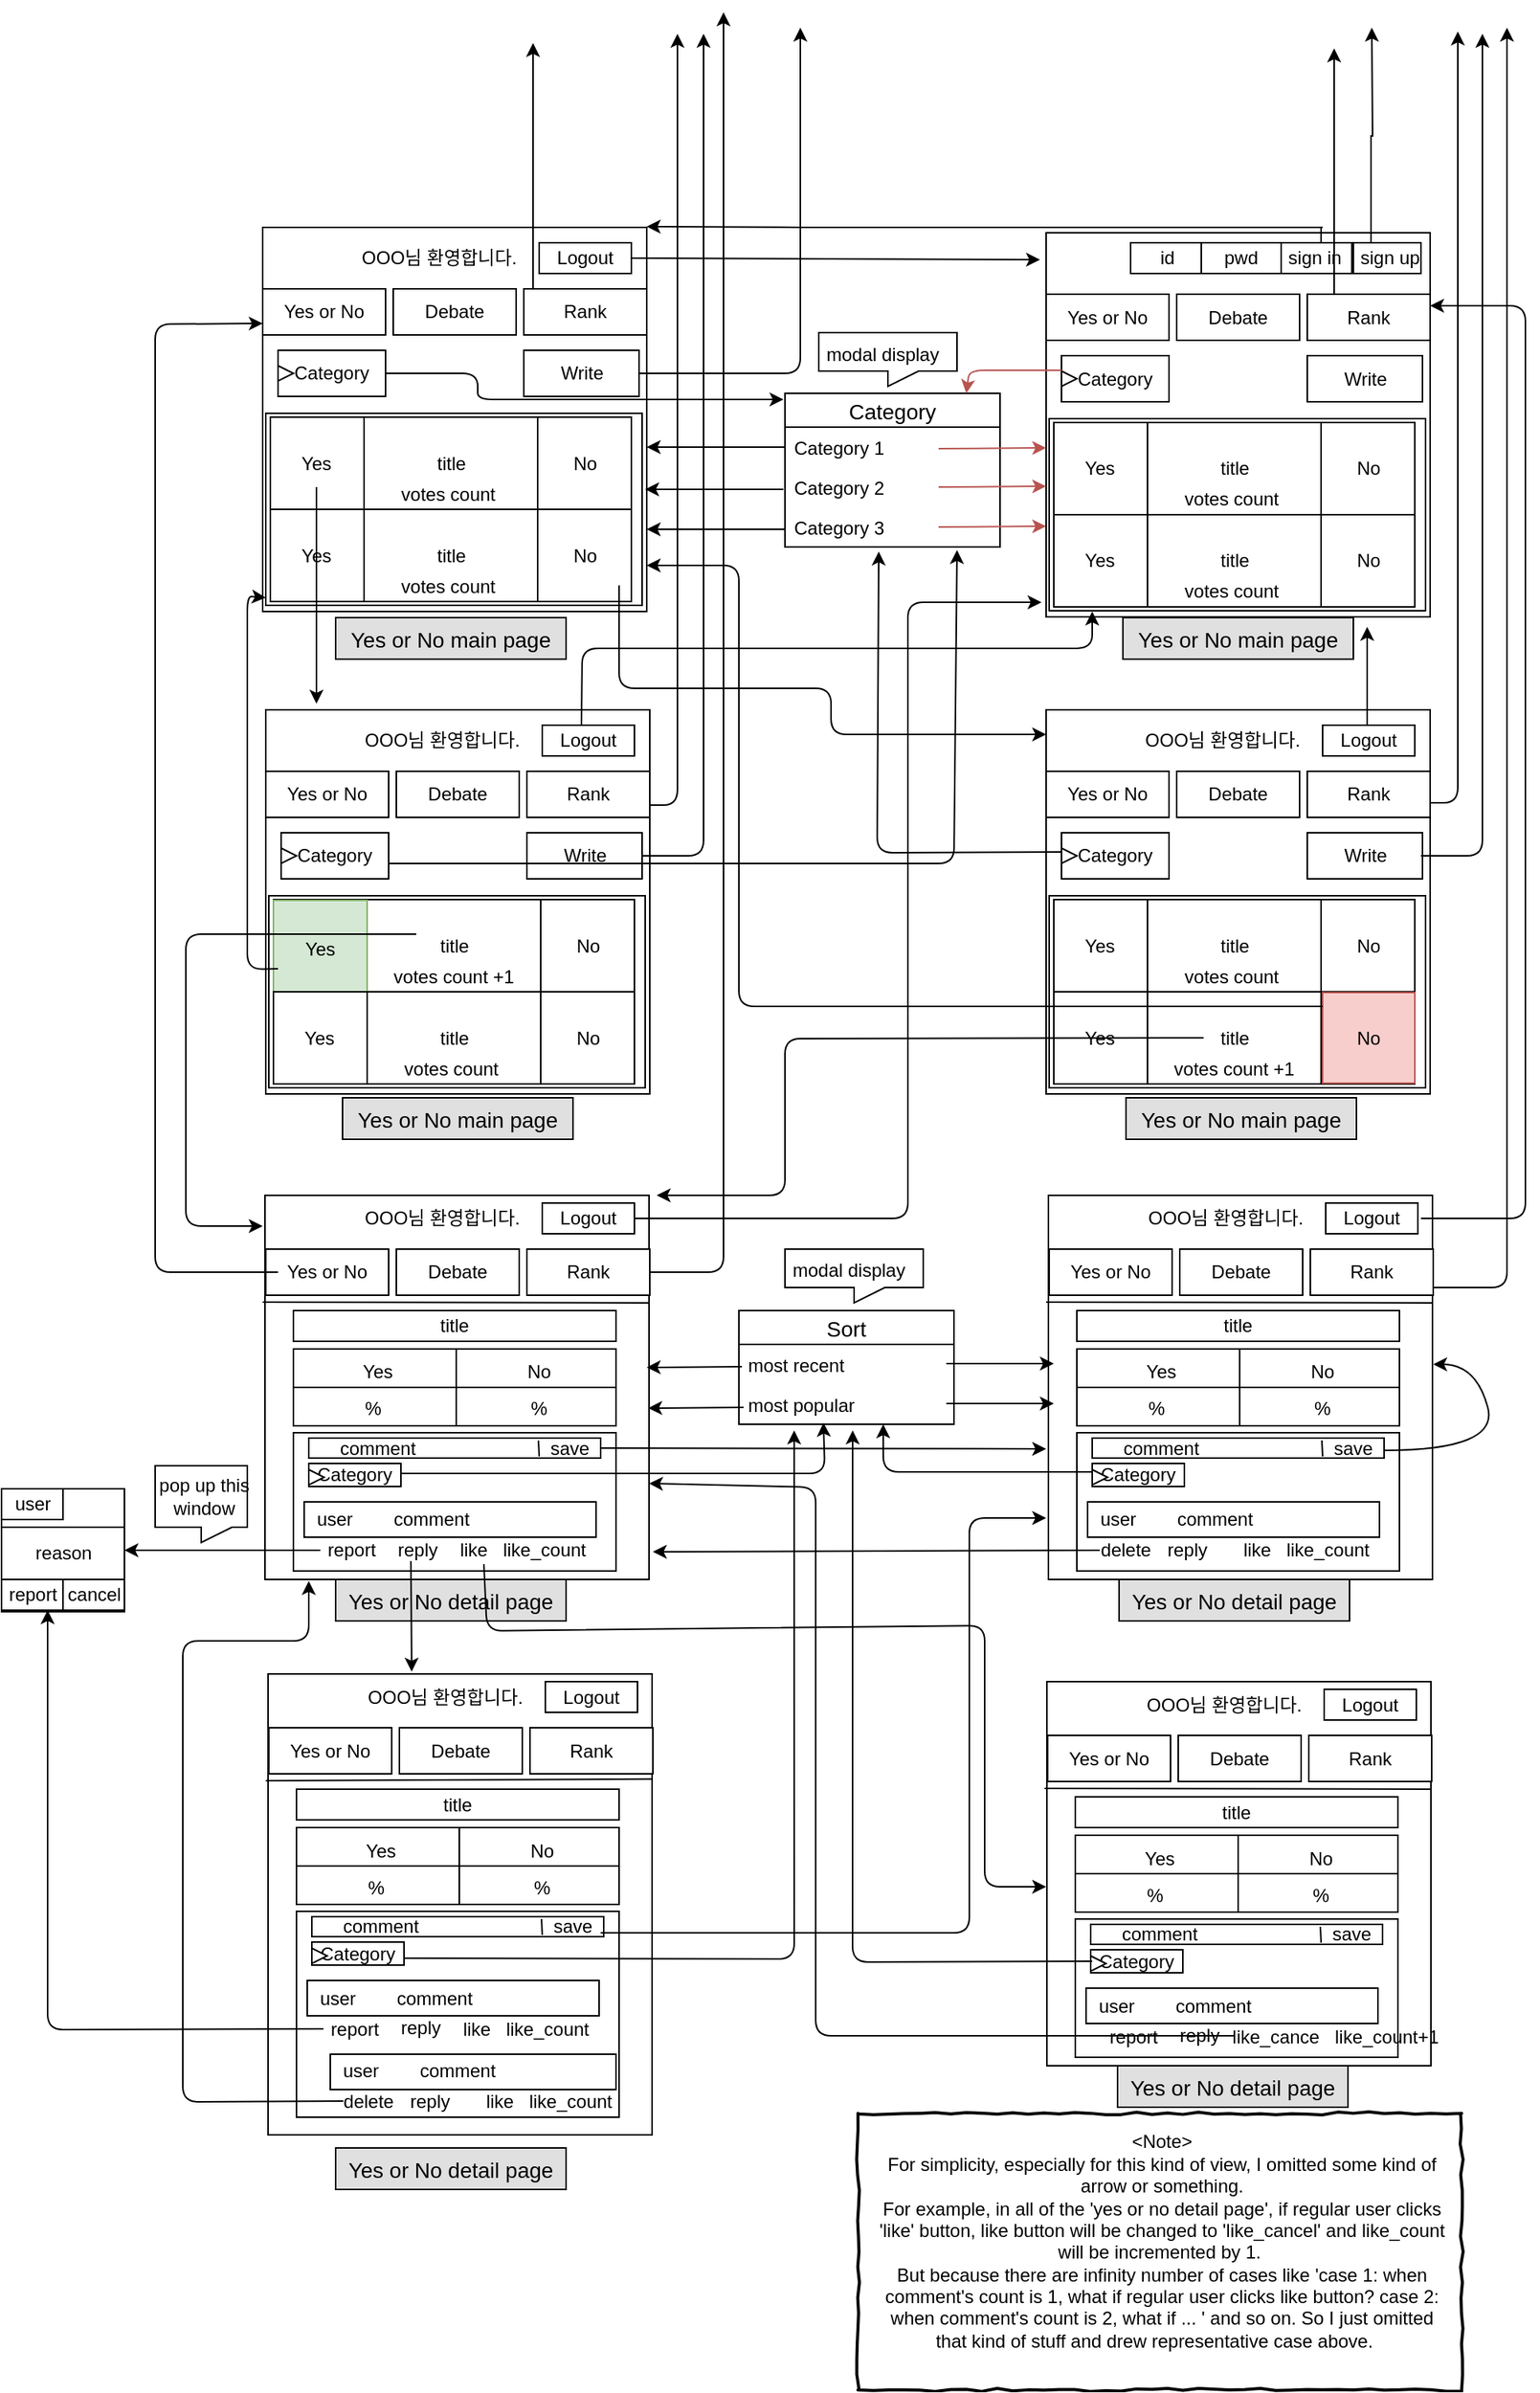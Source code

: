 <mxfile version="10.6.1" type="github"><diagram id="zUErBk7_KwCsyxrCJfzx" name="Page-1"><mxGraphModel dx="1985" dy="1882" grid="1" gridSize="10" guides="1" tooltips="1" connect="1" arrows="1" fold="1" page="1" pageScale="1" pageWidth="827" pageHeight="1169" math="0" shadow="0"><root><mxCell id="0"/><mxCell id="1" parent="0"/><mxCell id="Mb3cPItNvfrm1pvjzKnB-446" value="" style="html=1;whiteSpace=wrap;comic=1;strokeWidth=2;fontFamily=Comic Sans MS;fontStyle=1;" vertex="1" parent="1"><mxGeometry x="407.5" y="1247.5" width="393" height="180" as="geometry"/></mxCell><mxCell id="Mb3cPItNvfrm1pvjzKnB-1" value="" style="whiteSpace=wrap;html=1;aspect=fixed;" vertex="1" parent="1"><mxGeometry x="20" y="20" width="250" height="250" as="geometry"/></mxCell><mxCell id="Mb3cPItNvfrm1pvjzKnB-2" value="" style="rounded=0;whiteSpace=wrap;html=1;" vertex="1" parent="1"><mxGeometry x="200" y="30" width="60" height="20" as="geometry"/></mxCell><mxCell id="Mb3cPItNvfrm1pvjzKnB-4" value="Logout" style="text;html=1;strokeColor=none;fillColor=none;align=center;verticalAlign=middle;whiteSpace=wrap;rounded=0;" vertex="1" parent="1"><mxGeometry x="210" y="30" width="40" height="20" as="geometry"/></mxCell><mxCell id="Mb3cPItNvfrm1pvjzKnB-5" value="" style="endArrow=classic;html=1;entryX=-0.016;entryY=0.07;entryDx=0;entryDy=0;entryPerimeter=0;" edge="1" parent="1" target="Mb3cPItNvfrm1pvjzKnB-59"><mxGeometry width="50" height="50" relative="1" as="geometry"><mxPoint x="260" y="40" as="sourcePoint"/><mxPoint x="340" y="40" as="targetPoint"/></mxGeometry></mxCell><mxCell id="Mb3cPItNvfrm1pvjzKnB-6" value="" style="rounded=0;whiteSpace=wrap;html=1;" vertex="1" parent="1"><mxGeometry x="20" y="60" width="80" height="30" as="geometry"/></mxCell><mxCell id="Mb3cPItNvfrm1pvjzKnB-7" value="Yes or No" style="text;html=1;strokeColor=none;fillColor=none;align=center;verticalAlign=middle;whiteSpace=wrap;rounded=0;" vertex="1" parent="1"><mxGeometry x="30" y="65" width="60" height="20" as="geometry"/></mxCell><mxCell id="Mb3cPItNvfrm1pvjzKnB-11" value="" style="rounded=0;whiteSpace=wrap;html=1;" vertex="1" parent="1"><mxGeometry x="105" y="60" width="80" height="30" as="geometry"/></mxCell><mxCell id="Mb3cPItNvfrm1pvjzKnB-16" value="Debate" style="text;html=1;strokeColor=none;fillColor=none;align=center;verticalAlign=middle;whiteSpace=wrap;rounded=0;" vertex="1" parent="1"><mxGeometry x="125" y="65" width="40" height="20" as="geometry"/></mxCell><mxCell id="Mb3cPItNvfrm1pvjzKnB-17" value="" style="rounded=0;whiteSpace=wrap;html=1;" vertex="1" parent="1"><mxGeometry x="190" y="60" width="80" height="30" as="geometry"/></mxCell><mxCell id="Mb3cPItNvfrm1pvjzKnB-18" value="Rank" style="text;html=1;strokeColor=none;fillColor=none;align=center;verticalAlign=middle;whiteSpace=wrap;rounded=0;" vertex="1" parent="1"><mxGeometry x="210" y="65" width="40" height="20" as="geometry"/></mxCell><mxCell id="Mb3cPItNvfrm1pvjzKnB-30" value="Category" style="html=1;whiteSpace=wrap;container=1;recursiveResize=0;collapsible=0;" vertex="1" parent="1"><mxGeometry x="30" y="100" width="70" height="30" as="geometry"/></mxCell><mxCell id="Mb3cPItNvfrm1pvjzKnB-31" value="" style="triangle;html=1;whiteSpace=wrap;" vertex="1" parent="Mb3cPItNvfrm1pvjzKnB-30"><mxGeometry y="10" width="10" height="10" as="geometry"/></mxCell><mxCell id="Mb3cPItNvfrm1pvjzKnB-32" value="" style="rounded=0;whiteSpace=wrap;html=1;" vertex="1" parent="1"><mxGeometry x="190" y="100" width="75" height="30" as="geometry"/></mxCell><mxCell id="Mb3cPItNvfrm1pvjzKnB-33" value="Write" style="text;html=1;strokeColor=none;fillColor=none;align=center;verticalAlign=middle;whiteSpace=wrap;rounded=0;" vertex="1" parent="1"><mxGeometry x="207.5" y="105" width="40" height="20" as="geometry"/></mxCell><mxCell id="Mb3cPItNvfrm1pvjzKnB-34" value="" style="endArrow=classic;html=1;" edge="1" parent="1"><mxGeometry width="50" height="50" relative="1" as="geometry"><mxPoint x="265" y="115" as="sourcePoint"/><mxPoint x="370" y="-110" as="targetPoint"/><Array as="points"><mxPoint x="370" y="115"/></Array></mxGeometry></mxCell><mxCell id="Mb3cPItNvfrm1pvjzKnB-37" value="" style="endArrow=classic;html=1;entryX=-0.007;entryY=0.04;entryDx=0;entryDy=0;entryPerimeter=0;" edge="1" parent="1" target="Mb3cPItNvfrm1pvjzKnB-39"><mxGeometry width="50" height="50" relative="1" as="geometry"><mxPoint x="100" y="115" as="sourcePoint"/><mxPoint x="360" y="140" as="targetPoint"/><Array as="points"><mxPoint x="160" y="115"/><mxPoint x="160" y="132"/></Array></mxGeometry></mxCell><mxCell id="Mb3cPItNvfrm1pvjzKnB-39" value="Category" style="swimlane;fontStyle=0;childLayout=stackLayout;horizontal=1;startSize=22;fillColor=none;horizontalStack=0;resizeParent=1;resizeParentMax=0;resizeLast=0;collapsible=1;marginBottom=0;swimlaneFillColor=#ffffff;align=center;fontSize=14;" vertex="1" parent="1"><mxGeometry x="360" y="128" width="140" height="100" as="geometry"/></mxCell><mxCell id="Mb3cPItNvfrm1pvjzKnB-40" value="Category 1" style="text;strokeColor=none;fillColor=none;spacingLeft=4;spacingRight=4;overflow=hidden;rotatable=0;points=[[0,0.5],[1,0.5]];portConstraint=eastwest;fontSize=12;" vertex="1" parent="Mb3cPItNvfrm1pvjzKnB-39"><mxGeometry y="22" width="140" height="26" as="geometry"/></mxCell><mxCell id="Mb3cPItNvfrm1pvjzKnB-41" value="Category 2" style="text;strokeColor=none;fillColor=none;spacingLeft=4;spacingRight=4;overflow=hidden;rotatable=0;points=[[0,0.5],[1,0.5]];portConstraint=eastwest;fontSize=12;" vertex="1" parent="Mb3cPItNvfrm1pvjzKnB-39"><mxGeometry y="48" width="140" height="26" as="geometry"/></mxCell><mxCell id="Mb3cPItNvfrm1pvjzKnB-167" value="" style="endArrow=classic;html=1;entryX=-0.02;entryY=0.566;entryDx=0;entryDy=0;entryPerimeter=0;fillColor=#f8cecc;strokeColor=#b85450;" edge="1" parent="Mb3cPItNvfrm1pvjzKnB-39"><mxGeometry width="50" height="50" relative="1" as="geometry"><mxPoint x="100" y="87" as="sourcePoint"/><mxPoint x="170" y="86.5" as="targetPoint"/></mxGeometry></mxCell><mxCell id="Mb3cPItNvfrm1pvjzKnB-42" value="Category 3" style="text;strokeColor=none;fillColor=none;spacingLeft=4;spacingRight=4;overflow=hidden;rotatable=0;points=[[0,0.5],[1,0.5]];portConstraint=eastwest;fontSize=12;" vertex="1" parent="Mb3cPItNvfrm1pvjzKnB-39"><mxGeometry y="74" width="140" height="26" as="geometry"/></mxCell><mxCell id="Mb3cPItNvfrm1pvjzKnB-43" value="" style="endArrow=classic;html=1;" edge="1" parent="1"><mxGeometry width="50" height="50" relative="1" as="geometry"><mxPoint x="360" y="163" as="sourcePoint"/><mxPoint x="270" y="163" as="targetPoint"/></mxGeometry></mxCell><mxCell id="Mb3cPItNvfrm1pvjzKnB-44" value="" style="endArrow=classic;html=1;" edge="1" parent="1"><mxGeometry width="50" height="50" relative="1" as="geometry"><mxPoint x="359" y="190.5" as="sourcePoint"/><mxPoint x="269" y="190.5" as="targetPoint"/></mxGeometry></mxCell><mxCell id="Mb3cPItNvfrm1pvjzKnB-45" value="" style="endArrow=classic;html=1;" edge="1" parent="1"><mxGeometry width="50" height="50" relative="1" as="geometry"><mxPoint x="360" y="216.5" as="sourcePoint"/><mxPoint x="270" y="216.5" as="targetPoint"/></mxGeometry></mxCell><mxCell id="Mb3cPItNvfrm1pvjzKnB-46" value="" style="rounded=0;whiteSpace=wrap;html=1;" vertex="1" parent="1"><mxGeometry x="22" y="141" width="245" height="125" as="geometry"/></mxCell><mxCell id="Mb3cPItNvfrm1pvjzKnB-47" value="" style="shape=process;whiteSpace=wrap;html=1;backgroundOutline=1;size=0.26;" vertex="1" parent="1"><mxGeometry x="25" y="143.5" width="235" height="60" as="geometry"/></mxCell><mxCell id="Mb3cPItNvfrm1pvjzKnB-49" value="Yes" style="text;html=1;strokeColor=none;fillColor=none;align=center;verticalAlign=middle;whiteSpace=wrap;rounded=0;" vertex="1" parent="1"><mxGeometry x="35" y="163.5" width="40" height="20" as="geometry"/></mxCell><mxCell id="Mb3cPItNvfrm1pvjzKnB-50" value="No&lt;br&gt;" style="text;html=1;strokeColor=none;fillColor=none;align=center;verticalAlign=middle;whiteSpace=wrap;rounded=0;" vertex="1" parent="1"><mxGeometry x="210" y="163.5" width="40" height="20" as="geometry"/></mxCell><mxCell id="Mb3cPItNvfrm1pvjzKnB-52" value="title" style="text;html=1;strokeColor=none;fillColor=none;align=center;verticalAlign=middle;whiteSpace=wrap;rounded=0;" vertex="1" parent="1"><mxGeometry x="122.5" y="163.5" width="40" height="20" as="geometry"/></mxCell><mxCell id="Mb3cPItNvfrm1pvjzKnB-53" value="votes count&amp;nbsp;" style="text;html=1;strokeColor=none;fillColor=none;align=center;verticalAlign=middle;whiteSpace=wrap;rounded=0;" vertex="1" parent="1"><mxGeometry x="81" y="183.5" width="123" height="20" as="geometry"/></mxCell><mxCell id="Mb3cPItNvfrm1pvjzKnB-54" value="" style="shape=process;whiteSpace=wrap;html=1;backgroundOutline=1;size=0.26;" vertex="1" parent="1"><mxGeometry x="25" y="203.5" width="235" height="60" as="geometry"/></mxCell><mxCell id="Mb3cPItNvfrm1pvjzKnB-55" value="Yes" style="text;html=1;strokeColor=none;fillColor=none;align=center;verticalAlign=middle;whiteSpace=wrap;rounded=0;" vertex="1" parent="1"><mxGeometry x="35" y="223.5" width="40" height="20" as="geometry"/></mxCell><mxCell id="Mb3cPItNvfrm1pvjzKnB-56" value="No&lt;br&gt;" style="text;html=1;strokeColor=none;fillColor=none;align=center;verticalAlign=middle;whiteSpace=wrap;rounded=0;" vertex="1" parent="1"><mxGeometry x="210" y="223.5" width="40" height="20" as="geometry"/></mxCell><mxCell id="Mb3cPItNvfrm1pvjzKnB-57" value="title" style="text;html=1;strokeColor=none;fillColor=none;align=center;verticalAlign=middle;whiteSpace=wrap;rounded=0;" vertex="1" parent="1"><mxGeometry x="122.5" y="223.5" width="40" height="20" as="geometry"/></mxCell><mxCell id="Mb3cPItNvfrm1pvjzKnB-58" value="votes count&amp;nbsp;&lt;br&gt;" style="text;html=1;strokeColor=none;fillColor=none;align=center;verticalAlign=middle;whiteSpace=wrap;rounded=0;" vertex="1" parent="1"><mxGeometry x="81" y="243.5" width="123" height="20" as="geometry"/></mxCell><mxCell id="Mb3cPItNvfrm1pvjzKnB-59" value="" style="whiteSpace=wrap;html=1;aspect=fixed;" vertex="1" parent="1"><mxGeometry x="530" y="23.5" width="250" height="250" as="geometry"/></mxCell><mxCell id="Mb3cPItNvfrm1pvjzKnB-62" value="" style="rounded=0;whiteSpace=wrap;html=1;" vertex="1" parent="1"><mxGeometry x="530" y="63.5" width="80" height="30" as="geometry"/></mxCell><mxCell id="Mb3cPItNvfrm1pvjzKnB-63" value="Yes or No" style="text;html=1;strokeColor=none;fillColor=none;align=center;verticalAlign=middle;whiteSpace=wrap;rounded=0;" vertex="1" parent="1"><mxGeometry x="540" y="68.5" width="60" height="20" as="geometry"/></mxCell><mxCell id="Mb3cPItNvfrm1pvjzKnB-64" value="" style="rounded=0;whiteSpace=wrap;html=1;" vertex="1" parent="1"><mxGeometry x="615" y="63.5" width="80" height="30" as="geometry"/></mxCell><mxCell id="Mb3cPItNvfrm1pvjzKnB-65" value="Debate" style="text;html=1;strokeColor=none;fillColor=none;align=center;verticalAlign=middle;whiteSpace=wrap;rounded=0;" vertex="1" parent="1"><mxGeometry x="635" y="68.5" width="40" height="20" as="geometry"/></mxCell><mxCell id="Mb3cPItNvfrm1pvjzKnB-66" value="" style="rounded=0;whiteSpace=wrap;html=1;" vertex="1" parent="1"><mxGeometry x="700" y="63.5" width="80" height="30" as="geometry"/></mxCell><mxCell id="Mb3cPItNvfrm1pvjzKnB-67" value="Rank" style="text;html=1;strokeColor=none;fillColor=none;align=center;verticalAlign=middle;whiteSpace=wrap;rounded=0;" vertex="1" parent="1"><mxGeometry x="720" y="68.5" width="40" height="20" as="geometry"/></mxCell><mxCell id="Mb3cPItNvfrm1pvjzKnB-68" value="Category" style="html=1;whiteSpace=wrap;container=1;recursiveResize=0;collapsible=0;" vertex="1" parent="1"><mxGeometry x="540" y="103.5" width="70" height="30" as="geometry"/></mxCell><mxCell id="Mb3cPItNvfrm1pvjzKnB-69" value="" style="triangle;html=1;whiteSpace=wrap;" vertex="1" parent="Mb3cPItNvfrm1pvjzKnB-68"><mxGeometry y="10" width="10" height="10" as="geometry"/></mxCell><mxCell id="Mb3cPItNvfrm1pvjzKnB-70" value="" style="rounded=0;whiteSpace=wrap;html=1;" vertex="1" parent="1"><mxGeometry x="700" y="103.5" width="75" height="30" as="geometry"/></mxCell><mxCell id="Mb3cPItNvfrm1pvjzKnB-71" value="Write" style="text;html=1;strokeColor=none;fillColor=none;align=center;verticalAlign=middle;whiteSpace=wrap;rounded=0;" vertex="1" parent="1"><mxGeometry x="717.5" y="108.5" width="40" height="20" as="geometry"/></mxCell><mxCell id="Mb3cPItNvfrm1pvjzKnB-72" value="" style="rounded=0;whiteSpace=wrap;html=1;" vertex="1" parent="1"><mxGeometry x="532" y="144.5" width="245" height="125" as="geometry"/></mxCell><mxCell id="Mb3cPItNvfrm1pvjzKnB-73" value="" style="shape=process;whiteSpace=wrap;html=1;backgroundOutline=1;size=0.26;" vertex="1" parent="1"><mxGeometry x="535" y="147" width="235" height="60" as="geometry"/></mxCell><mxCell id="Mb3cPItNvfrm1pvjzKnB-74" value="Yes" style="text;html=1;strokeColor=none;fillColor=none;align=center;verticalAlign=middle;whiteSpace=wrap;rounded=0;" vertex="1" parent="1"><mxGeometry x="545" y="167" width="40" height="20" as="geometry"/></mxCell><mxCell id="Mb3cPItNvfrm1pvjzKnB-75" value="No&lt;br&gt;" style="text;html=1;strokeColor=none;fillColor=none;align=center;verticalAlign=middle;whiteSpace=wrap;rounded=0;" vertex="1" parent="1"><mxGeometry x="720" y="167" width="40" height="20" as="geometry"/></mxCell><mxCell id="Mb3cPItNvfrm1pvjzKnB-76" value="title" style="text;html=1;strokeColor=none;fillColor=none;align=center;verticalAlign=middle;whiteSpace=wrap;rounded=0;" vertex="1" parent="1"><mxGeometry x="632.5" y="167" width="40" height="20" as="geometry"/></mxCell><mxCell id="Mb3cPItNvfrm1pvjzKnB-77" value="votes count&amp;nbsp;" style="text;html=1;strokeColor=none;fillColor=none;align=center;verticalAlign=middle;whiteSpace=wrap;rounded=0;" vertex="1" parent="1"><mxGeometry x="591" y="187" width="123" height="20" as="geometry"/></mxCell><mxCell id="Mb3cPItNvfrm1pvjzKnB-78" value="" style="shape=process;whiteSpace=wrap;html=1;backgroundOutline=1;size=0.26;" vertex="1" parent="1"><mxGeometry x="535" y="207" width="235" height="60" as="geometry"/></mxCell><mxCell id="Mb3cPItNvfrm1pvjzKnB-79" value="Yes" style="text;html=1;strokeColor=none;fillColor=none;align=center;verticalAlign=middle;whiteSpace=wrap;rounded=0;" vertex="1" parent="1"><mxGeometry x="545" y="227" width="40" height="20" as="geometry"/></mxCell><mxCell id="Mb3cPItNvfrm1pvjzKnB-80" value="No&lt;br&gt;" style="text;html=1;strokeColor=none;fillColor=none;align=center;verticalAlign=middle;whiteSpace=wrap;rounded=0;" vertex="1" parent="1"><mxGeometry x="720" y="227" width="40" height="20" as="geometry"/></mxCell><mxCell id="Mb3cPItNvfrm1pvjzKnB-81" value="title" style="text;html=1;strokeColor=none;fillColor=none;align=center;verticalAlign=middle;whiteSpace=wrap;rounded=0;" vertex="1" parent="1"><mxGeometry x="632.5" y="227" width="40" height="20" as="geometry"/></mxCell><mxCell id="Mb3cPItNvfrm1pvjzKnB-82" value="votes count&amp;nbsp;" style="text;html=1;strokeColor=none;fillColor=none;align=center;verticalAlign=middle;whiteSpace=wrap;rounded=0;" vertex="1" parent="1"><mxGeometry x="591" y="247" width="123" height="20" as="geometry"/></mxCell><mxCell id="Mb3cPItNvfrm1pvjzKnB-83" value="" style="shape=process;whiteSpace=wrap;html=1;backgroundOutline=1;size=0.317;" vertex="1" parent="1"><mxGeometry x="585" y="30" width="144" height="20" as="geometry"/></mxCell><mxCell id="Mb3cPItNvfrm1pvjzKnB-91" value="OOO님 환영합니다." style="text;html=1;strokeColor=none;fillColor=none;align=center;verticalAlign=middle;whiteSpace=wrap;rounded=0;" vertex="1" parent="1"><mxGeometry x="75" y="30" width="120" height="20" as="geometry"/></mxCell><mxCell id="Mb3cPItNvfrm1pvjzKnB-92" value="" style="endArrow=classic;html=1;" edge="1" parent="1"><mxGeometry width="50" height="50" relative="1" as="geometry"><mxPoint x="710" y="20" as="sourcePoint"/><mxPoint x="270" y="19.5" as="targetPoint"/><Array as="points"><mxPoint x="380" y="20"/></Array></mxGeometry></mxCell><mxCell id="Mb3cPItNvfrm1pvjzKnB-98" value="id" style="text;html=1;strokeColor=none;fillColor=none;align=center;verticalAlign=middle;whiteSpace=wrap;rounded=0;" vertex="1" parent="1"><mxGeometry x="589" y="30" width="40" height="20" as="geometry"/></mxCell><mxCell id="Mb3cPItNvfrm1pvjzKnB-99" value="pwd" style="text;html=1;strokeColor=none;fillColor=none;align=center;verticalAlign=middle;whiteSpace=wrap;rounded=0;" vertex="1" parent="1"><mxGeometry x="637" y="30" width="40" height="20" as="geometry"/></mxCell><mxCell id="Mb3cPItNvfrm1pvjzKnB-100" value="sign in" style="text;html=1;strokeColor=none;fillColor=none;align=center;verticalAlign=middle;whiteSpace=wrap;rounded=0;" vertex="1" parent="1"><mxGeometry x="685" y="30" width="40" height="20" as="geometry"/></mxCell><mxCell id="Mb3cPItNvfrm1pvjzKnB-102" value="" style="rounded=0;whiteSpace=wrap;html=1;" vertex="1" parent="1"><mxGeometry x="730" y="30" width="44" height="20" as="geometry"/></mxCell><mxCell id="Mb3cPItNvfrm1pvjzKnB-106" style="edgeStyle=orthogonalEdgeStyle;rounded=0;orthogonalLoop=1;jettySize=auto;html=1;exitX=0.25;exitY=0;exitDx=0;exitDy=0;" edge="1" parent="1" source="Mb3cPItNvfrm1pvjzKnB-103"><mxGeometry relative="1" as="geometry"><mxPoint x="742" y="-110" as="targetPoint"/></mxGeometry></mxCell><mxCell id="Mb3cPItNvfrm1pvjzKnB-103" value="sign up" style="text;html=1;strokeColor=none;fillColor=none;align=center;verticalAlign=middle;whiteSpace=wrap;rounded=0;" vertex="1" parent="1"><mxGeometry x="729" y="30" width="50" height="20" as="geometry"/></mxCell><mxCell id="Mb3cPItNvfrm1pvjzKnB-104" value="" style="endArrow=none;html=1;" edge="1" parent="1"><mxGeometry width="50" height="50" relative="1" as="geometry"><mxPoint x="709" y="30" as="sourcePoint"/><mxPoint x="709" y="20" as="targetPoint"/></mxGeometry></mxCell><mxCell id="Mb3cPItNvfrm1pvjzKnB-110" value="" style="whiteSpace=wrap;html=1;aspect=fixed;" vertex="1" parent="1"><mxGeometry x="22" y="334" width="250" height="250" as="geometry"/></mxCell><mxCell id="Mb3cPItNvfrm1pvjzKnB-111" value="" style="rounded=0;whiteSpace=wrap;html=1;" vertex="1" parent="1"><mxGeometry x="202" y="344" width="60" height="20" as="geometry"/></mxCell><mxCell id="Mb3cPItNvfrm1pvjzKnB-112" value="Logout" style="text;html=1;strokeColor=none;fillColor=none;align=center;verticalAlign=middle;whiteSpace=wrap;rounded=0;" vertex="1" parent="1"><mxGeometry x="212" y="344" width="40" height="20" as="geometry"/></mxCell><mxCell id="Mb3cPItNvfrm1pvjzKnB-113" value="" style="rounded=0;whiteSpace=wrap;html=1;" vertex="1" parent="1"><mxGeometry x="22" y="374" width="80" height="30" as="geometry"/></mxCell><mxCell id="Mb3cPItNvfrm1pvjzKnB-114" value="Yes or No" style="text;html=1;strokeColor=none;fillColor=none;align=center;verticalAlign=middle;whiteSpace=wrap;rounded=0;" vertex="1" parent="1"><mxGeometry x="32" y="379" width="60" height="20" as="geometry"/></mxCell><mxCell id="Mb3cPItNvfrm1pvjzKnB-115" value="" style="rounded=0;whiteSpace=wrap;html=1;" vertex="1" parent="1"><mxGeometry x="107" y="374" width="80" height="30" as="geometry"/></mxCell><mxCell id="Mb3cPItNvfrm1pvjzKnB-116" value="Debate" style="text;html=1;strokeColor=none;fillColor=none;align=center;verticalAlign=middle;whiteSpace=wrap;rounded=0;" vertex="1" parent="1"><mxGeometry x="127" y="379" width="40" height="20" as="geometry"/></mxCell><mxCell id="Mb3cPItNvfrm1pvjzKnB-117" value="" style="rounded=0;whiteSpace=wrap;html=1;" vertex="1" parent="1"><mxGeometry x="192" y="374" width="80" height="30" as="geometry"/></mxCell><mxCell id="Mb3cPItNvfrm1pvjzKnB-118" value="Rank" style="text;html=1;strokeColor=none;fillColor=none;align=center;verticalAlign=middle;whiteSpace=wrap;rounded=0;" vertex="1" parent="1"><mxGeometry x="212" y="379" width="40" height="20" as="geometry"/></mxCell><mxCell id="Mb3cPItNvfrm1pvjzKnB-119" value="Category" style="html=1;whiteSpace=wrap;container=1;recursiveResize=0;collapsible=0;" vertex="1" parent="1"><mxGeometry x="32" y="414" width="70" height="30" as="geometry"/></mxCell><mxCell id="Mb3cPItNvfrm1pvjzKnB-120" value="" style="triangle;html=1;whiteSpace=wrap;" vertex="1" parent="Mb3cPItNvfrm1pvjzKnB-119"><mxGeometry y="10" width="10" height="10" as="geometry"/></mxCell><mxCell id="Mb3cPItNvfrm1pvjzKnB-121" value="" style="rounded=0;whiteSpace=wrap;html=1;" vertex="1" parent="1"><mxGeometry x="192" y="414" width="75" height="30" as="geometry"/></mxCell><mxCell id="Mb3cPItNvfrm1pvjzKnB-122" value="Write" style="text;html=1;strokeColor=none;fillColor=none;align=center;verticalAlign=middle;whiteSpace=wrap;rounded=0;" vertex="1" parent="1"><mxGeometry x="209.5" y="419" width="40" height="20" as="geometry"/></mxCell><mxCell id="Mb3cPItNvfrm1pvjzKnB-123" value="" style="rounded=0;whiteSpace=wrap;html=1;" vertex="1" parent="1"><mxGeometry x="24" y="455" width="245" height="125" as="geometry"/></mxCell><mxCell id="Mb3cPItNvfrm1pvjzKnB-124" value="" style="shape=process;whiteSpace=wrap;html=1;backgroundOutline=1;size=0.26;" vertex="1" parent="1"><mxGeometry x="27" y="457.5" width="235" height="60" as="geometry"/></mxCell><mxCell id="Mb3cPItNvfrm1pvjzKnB-125" value="Yes" style="text;html=1;strokeColor=#82b366;fillColor=#d5e8d4;align=center;verticalAlign=middle;whiteSpace=wrap;rounded=0;" vertex="1" parent="1"><mxGeometry x="27" y="458" width="61" height="63" as="geometry"/></mxCell><mxCell id="Mb3cPItNvfrm1pvjzKnB-126" value="No&lt;br&gt;" style="text;html=1;strokeColor=none;fillColor=none;align=center;verticalAlign=middle;whiteSpace=wrap;rounded=0;" vertex="1" parent="1"><mxGeometry x="212" y="477.5" width="40" height="20" as="geometry"/></mxCell><mxCell id="Mb3cPItNvfrm1pvjzKnB-127" value="title" style="text;html=1;strokeColor=none;fillColor=none;align=center;verticalAlign=middle;whiteSpace=wrap;rounded=0;" vertex="1" parent="1"><mxGeometry x="124.5" y="477.5" width="40" height="20" as="geometry"/></mxCell><mxCell id="Mb3cPItNvfrm1pvjzKnB-128" value="votes count +1" style="text;html=1;strokeColor=none;fillColor=none;align=center;verticalAlign=middle;whiteSpace=wrap;rounded=0;" vertex="1" parent="1"><mxGeometry x="83" y="497.5" width="123" height="20" as="geometry"/></mxCell><mxCell id="Mb3cPItNvfrm1pvjzKnB-129" value="" style="shape=process;whiteSpace=wrap;html=1;backgroundOutline=1;size=0.26;" vertex="1" parent="1"><mxGeometry x="27" y="517.5" width="235" height="60" as="geometry"/></mxCell><mxCell id="Mb3cPItNvfrm1pvjzKnB-130" value="Yes" style="text;html=1;strokeColor=none;fillColor=none;align=center;verticalAlign=middle;whiteSpace=wrap;rounded=0;" vertex="1" parent="1"><mxGeometry x="37" y="537.5" width="40" height="20" as="geometry"/></mxCell><mxCell id="Mb3cPItNvfrm1pvjzKnB-131" value="No&lt;br&gt;" style="text;html=1;strokeColor=none;fillColor=none;align=center;verticalAlign=middle;whiteSpace=wrap;rounded=0;" vertex="1" parent="1"><mxGeometry x="212" y="537.5" width="40" height="20" as="geometry"/></mxCell><mxCell id="Mb3cPItNvfrm1pvjzKnB-132" value="title" style="text;html=1;strokeColor=none;fillColor=none;align=center;verticalAlign=middle;whiteSpace=wrap;rounded=0;" vertex="1" parent="1"><mxGeometry x="124.5" y="537.5" width="40" height="20" as="geometry"/></mxCell><mxCell id="Mb3cPItNvfrm1pvjzKnB-133" value="votes count&amp;nbsp;" style="text;html=1;strokeColor=none;fillColor=none;align=center;verticalAlign=middle;whiteSpace=wrap;rounded=0;" vertex="1" parent="1"><mxGeometry x="83" y="557.5" width="123" height="20" as="geometry"/></mxCell><mxCell id="Mb3cPItNvfrm1pvjzKnB-134" value="OOO님 환영합니다." style="text;html=1;strokeColor=none;fillColor=none;align=center;verticalAlign=middle;whiteSpace=wrap;rounded=0;" vertex="1" parent="1"><mxGeometry x="77" y="344" width="120" height="20" as="geometry"/></mxCell><mxCell id="Mb3cPItNvfrm1pvjzKnB-135" value="" style="endArrow=classic;html=1;" edge="1" parent="1"><mxGeometry width="50" height="50" relative="1" as="geometry"><mxPoint x="55" y="189" as="sourcePoint"/><mxPoint x="55" y="330" as="targetPoint"/></mxGeometry></mxCell><mxCell id="Mb3cPItNvfrm1pvjzKnB-136" value="" style="endArrow=classic;html=1;entryX=0.008;entryY=0.964;entryDx=0;entryDy=0;entryPerimeter=0;" edge="1" parent="1" target="Mb3cPItNvfrm1pvjzKnB-1"><mxGeometry width="50" height="50" relative="1" as="geometry"><mxPoint x="30" y="502.5" as="sourcePoint"/><mxPoint x="20" y="295" as="targetPoint"/><Array as="points"><mxPoint x="10" y="503"/><mxPoint x="10" y="385"/><mxPoint x="10" y="260"/></Array></mxGeometry></mxCell><mxCell id="Mb3cPItNvfrm1pvjzKnB-137" value="" style="endArrow=classic;html=1;" edge="1" parent="1"><mxGeometry width="50" height="50" relative="1" as="geometry"><mxPoint x="252" y="253" as="sourcePoint"/><mxPoint x="530" y="350" as="targetPoint"/><Array as="points"><mxPoint x="252" y="320"/><mxPoint x="390" y="320"/><mxPoint x="390" y="350"/></Array></mxGeometry></mxCell><mxCell id="Mb3cPItNvfrm1pvjzKnB-138" value="" style="whiteSpace=wrap;html=1;aspect=fixed;" vertex="1" parent="1"><mxGeometry x="530" y="334" width="250" height="250" as="geometry"/></mxCell><mxCell id="Mb3cPItNvfrm1pvjzKnB-139" value="" style="rounded=0;whiteSpace=wrap;html=1;" vertex="1" parent="1"><mxGeometry x="710" y="344" width="60" height="20" as="geometry"/></mxCell><mxCell id="Mb3cPItNvfrm1pvjzKnB-140" value="Logout" style="text;html=1;strokeColor=none;fillColor=none;align=center;verticalAlign=middle;whiteSpace=wrap;rounded=0;" vertex="1" parent="1"><mxGeometry x="720" y="344" width="40" height="20" as="geometry"/></mxCell><mxCell id="Mb3cPItNvfrm1pvjzKnB-141" value="" style="rounded=0;whiteSpace=wrap;html=1;" vertex="1" parent="1"><mxGeometry x="530" y="374" width="80" height="30" as="geometry"/></mxCell><mxCell id="Mb3cPItNvfrm1pvjzKnB-142" value="Yes or No" style="text;html=1;strokeColor=none;fillColor=none;align=center;verticalAlign=middle;whiteSpace=wrap;rounded=0;" vertex="1" parent="1"><mxGeometry x="540" y="379" width="60" height="20" as="geometry"/></mxCell><mxCell id="Mb3cPItNvfrm1pvjzKnB-143" value="" style="rounded=0;whiteSpace=wrap;html=1;" vertex="1" parent="1"><mxGeometry x="615" y="374" width="80" height="30" as="geometry"/></mxCell><mxCell id="Mb3cPItNvfrm1pvjzKnB-144" value="Debate" style="text;html=1;strokeColor=none;fillColor=none;align=center;verticalAlign=middle;whiteSpace=wrap;rounded=0;" vertex="1" parent="1"><mxGeometry x="635" y="379" width="40" height="20" as="geometry"/></mxCell><mxCell id="Mb3cPItNvfrm1pvjzKnB-145" value="" style="rounded=0;whiteSpace=wrap;html=1;" vertex="1" parent="1"><mxGeometry x="700" y="374" width="80" height="30" as="geometry"/></mxCell><mxCell id="Mb3cPItNvfrm1pvjzKnB-146" value="Rank" style="text;html=1;strokeColor=none;fillColor=none;align=center;verticalAlign=middle;whiteSpace=wrap;rounded=0;" vertex="1" parent="1"><mxGeometry x="720" y="379" width="40" height="20" as="geometry"/></mxCell><mxCell id="Mb3cPItNvfrm1pvjzKnB-147" value="Category" style="html=1;whiteSpace=wrap;container=1;recursiveResize=0;collapsible=0;" vertex="1" parent="1"><mxGeometry x="540" y="414" width="70" height="30" as="geometry"/></mxCell><mxCell id="Mb3cPItNvfrm1pvjzKnB-148" value="" style="triangle;html=1;whiteSpace=wrap;" vertex="1" parent="Mb3cPItNvfrm1pvjzKnB-147"><mxGeometry y="10" width="10" height="10" as="geometry"/></mxCell><mxCell id="Mb3cPItNvfrm1pvjzKnB-149" value="" style="rounded=0;whiteSpace=wrap;html=1;" vertex="1" parent="1"><mxGeometry x="700" y="414" width="75" height="30" as="geometry"/></mxCell><mxCell id="Mb3cPItNvfrm1pvjzKnB-150" value="Write" style="text;html=1;strokeColor=none;fillColor=none;align=center;verticalAlign=middle;whiteSpace=wrap;rounded=0;" vertex="1" parent="1"><mxGeometry x="717.5" y="419" width="40" height="20" as="geometry"/></mxCell><mxCell id="Mb3cPItNvfrm1pvjzKnB-151" value="" style="rounded=0;whiteSpace=wrap;html=1;" vertex="1" parent="1"><mxGeometry x="532" y="455" width="245" height="125" as="geometry"/></mxCell><mxCell id="Mb3cPItNvfrm1pvjzKnB-152" value="" style="shape=process;whiteSpace=wrap;html=1;backgroundOutline=1;size=0.26;" vertex="1" parent="1"><mxGeometry x="535" y="457.5" width="235" height="60" as="geometry"/></mxCell><mxCell id="Mb3cPItNvfrm1pvjzKnB-153" value="Yes" style="text;html=1;strokeColor=none;fillColor=none;align=center;verticalAlign=middle;whiteSpace=wrap;rounded=0;" vertex="1" parent="1"><mxGeometry x="545" y="477.5" width="40" height="20" as="geometry"/></mxCell><mxCell id="Mb3cPItNvfrm1pvjzKnB-154" value="No&lt;br&gt;" style="text;html=1;strokeColor=none;fillColor=none;align=center;verticalAlign=middle;whiteSpace=wrap;rounded=0;" vertex="1" parent="1"><mxGeometry x="720" y="477.5" width="40" height="20" as="geometry"/></mxCell><mxCell id="Mb3cPItNvfrm1pvjzKnB-155" value="title" style="text;html=1;strokeColor=none;fillColor=none;align=center;verticalAlign=middle;whiteSpace=wrap;rounded=0;" vertex="1" parent="1"><mxGeometry x="632.5" y="477.5" width="40" height="20" as="geometry"/></mxCell><mxCell id="Mb3cPItNvfrm1pvjzKnB-156" value="votes count&amp;nbsp;" style="text;html=1;strokeColor=none;fillColor=none;align=center;verticalAlign=middle;whiteSpace=wrap;rounded=0;" vertex="1" parent="1"><mxGeometry x="591" y="497.5" width="123" height="20" as="geometry"/></mxCell><mxCell id="Mb3cPItNvfrm1pvjzKnB-157" value="" style="shape=process;whiteSpace=wrap;html=1;backgroundOutline=1;size=0.26;" vertex="1" parent="1"><mxGeometry x="535" y="517.5" width="235" height="60" as="geometry"/></mxCell><mxCell id="Mb3cPItNvfrm1pvjzKnB-158" value="Yes" style="text;html=1;strokeColor=none;fillColor=none;align=center;verticalAlign=middle;whiteSpace=wrap;rounded=0;" vertex="1" parent="1"><mxGeometry x="545" y="537.5" width="40" height="20" as="geometry"/></mxCell><mxCell id="Mb3cPItNvfrm1pvjzKnB-159" value="No&lt;br&gt;" style="text;html=1;strokeColor=#b85450;fillColor=#f8cecc;align=center;verticalAlign=middle;whiteSpace=wrap;rounded=0;" vertex="1" parent="1"><mxGeometry x="710" y="518" width="60" height="59" as="geometry"/></mxCell><mxCell id="Mb3cPItNvfrm1pvjzKnB-160" value="title" style="text;html=1;strokeColor=none;fillColor=none;align=center;verticalAlign=middle;whiteSpace=wrap;rounded=0;" vertex="1" parent="1"><mxGeometry x="632.5" y="537.5" width="40" height="20" as="geometry"/></mxCell><mxCell id="Mb3cPItNvfrm1pvjzKnB-161" value="votes count +1" style="text;html=1;strokeColor=none;fillColor=none;align=center;verticalAlign=middle;whiteSpace=wrap;rounded=0;" vertex="1" parent="1"><mxGeometry x="591" y="557.5" width="123" height="20" as="geometry"/></mxCell><mxCell id="Mb3cPItNvfrm1pvjzKnB-162" value="OOO님 환영합니다." style="text;html=1;strokeColor=none;fillColor=none;align=center;verticalAlign=middle;whiteSpace=wrap;rounded=0;" vertex="1" parent="1"><mxGeometry x="585" y="344" width="120" height="20" as="geometry"/></mxCell><mxCell id="Mb3cPItNvfrm1pvjzKnB-163" value="" style="endArrow=classic;html=1;" edge="1" parent="1"><mxGeometry width="50" height="50" relative="1" as="geometry"><mxPoint x="710" y="527" as="sourcePoint"/><mxPoint x="270" y="240" as="targetPoint"/><Array as="points"><mxPoint x="330" y="527"/><mxPoint x="330" y="240"/></Array></mxGeometry></mxCell><mxCell id="Mb3cPItNvfrm1pvjzKnB-164" value="" style="endArrow=classic;html=1;entryX=0.843;entryY=0;entryDx=0;entryDy=0;entryPerimeter=0;fillColor=#f8cecc;strokeColor=#b85450;" edge="1" parent="1" target="Mb3cPItNvfrm1pvjzKnB-39"><mxGeometry width="50" height="50" relative="1" as="geometry"><mxPoint x="540" y="113" as="sourcePoint"/><mxPoint x="450" y="114" as="targetPoint"/><Array as="points"><mxPoint x="480" y="113"/></Array></mxGeometry></mxCell><mxCell id="Mb3cPItNvfrm1pvjzKnB-170" value="" style="endArrow=classic;html=1;entryX=-0.02;entryY=0.566;entryDx=0;entryDy=0;entryPerimeter=0;fillColor=#f8cecc;strokeColor=#b85450;" edge="1" parent="1"><mxGeometry width="50" height="50" relative="1" as="geometry"><mxPoint x="460" y="189" as="sourcePoint"/><mxPoint x="530" y="188.5" as="targetPoint"/></mxGeometry></mxCell><mxCell id="Mb3cPItNvfrm1pvjzKnB-172" value="" style="endArrow=classic;html=1;entryX=-0.02;entryY=0.566;entryDx=0;entryDy=0;entryPerimeter=0;fillColor=#f8cecc;strokeColor=#b85450;" edge="1" parent="1"><mxGeometry width="50" height="50" relative="1" as="geometry"><mxPoint x="460" y="164" as="sourcePoint"/><mxPoint x="530" y="163.5" as="targetPoint"/></mxGeometry></mxCell><mxCell id="Mb3cPItNvfrm1pvjzKnB-174" value="" style="endArrow=classic;html=1;" edge="1" parent="1"><mxGeometry width="50" height="50" relative="1" as="geometry"><mxPoint x="267" y="429" as="sourcePoint"/><mxPoint x="307" y="-106" as="targetPoint"/><Array as="points"><mxPoint x="307" y="429"/></Array></mxGeometry></mxCell><mxCell id="Mb3cPItNvfrm1pvjzKnB-175" value="" style="endArrow=classic;html=1;" edge="1" parent="1"><mxGeometry width="50" height="50" relative="1" as="geometry"><mxPoint x="774" y="429" as="sourcePoint"/><mxPoint x="814" y="-106" as="targetPoint"/><Array as="points"><mxPoint x="814" y="429"/></Array></mxGeometry></mxCell><mxCell id="Mb3cPItNvfrm1pvjzKnB-176" value="" style="endArrow=classic;html=1;" edge="1" parent="1"><mxGeometry width="50" height="50" relative="1" as="geometry"><mxPoint x="739" y="344" as="sourcePoint"/><mxPoint x="739" y="280" as="targetPoint"/><Array as="points"><mxPoint x="739" y="338"/></Array></mxGeometry></mxCell><mxCell id="Mb3cPItNvfrm1pvjzKnB-177" value="" style="endArrow=classic;html=1;" edge="1" parent="1"><mxGeometry width="50" height="50" relative="1" as="geometry"><mxPoint x="227.5" y="344" as="sourcePoint"/><mxPoint x="560" y="270" as="targetPoint"/><Array as="points"><mxPoint x="228" y="294"/><mxPoint x="560" y="294"/></Array></mxGeometry></mxCell><mxCell id="Mb3cPItNvfrm1pvjzKnB-179" value="" style="endArrow=classic;html=1;entryX=0.436;entryY=1.115;entryDx=0;entryDy=0;entryPerimeter=0;" edge="1" parent="1" target="Mb3cPItNvfrm1pvjzKnB-42"><mxGeometry width="50" height="50" relative="1" as="geometry"><mxPoint x="540" y="426.5" as="sourcePoint"/><mxPoint x="420" y="260" as="targetPoint"/><Array as="points"><mxPoint x="420" y="427"/></Array></mxGeometry></mxCell><mxCell id="Mb3cPItNvfrm1pvjzKnB-180" value="" style="endArrow=classic;html=1;entryX=0.8;entryY=1.077;entryDx=0;entryDy=0;entryPerimeter=0;" edge="1" parent="1" target="Mb3cPItNvfrm1pvjzKnB-42"><mxGeometry width="50" height="50" relative="1" as="geometry"><mxPoint x="102.5" y="434" as="sourcePoint"/><mxPoint x="502.5" y="214" as="targetPoint"/><Array as="points"><mxPoint x="470" y="434"/></Array></mxGeometry></mxCell><mxCell id="Mb3cPItNvfrm1pvjzKnB-182" value="" style="whiteSpace=wrap;html=1;aspect=fixed;" vertex="1" parent="1"><mxGeometry x="21.5" y="650" width="250" height="250" as="geometry"/></mxCell><mxCell id="Mb3cPItNvfrm1pvjzKnB-184" value="" style="endArrow=classic;html=1;entryX=1.02;entryY=0;entryDx=0;entryDy=0;entryPerimeter=0;exitX=0;exitY=0.5;exitDx=0;exitDy=0;" edge="1" parent="1" source="Mb3cPItNvfrm1pvjzKnB-160" target="Mb3cPItNvfrm1pvjzKnB-182"><mxGeometry width="50" height="50" relative="1" as="geometry"><mxPoint x="638" y="486.5" as="sourcePoint"/><mxPoint x="350" y="600" as="targetPoint"/><Array as="points"><mxPoint x="360" y="548"/><mxPoint x="360" y="650"/></Array></mxGeometry></mxCell><mxCell id="Mb3cPItNvfrm1pvjzKnB-186" value="Yes or No main page" style="text;align=center;verticalAlign=middle;spacingLeft=4;spacingRight=4;strokeColor=#000000;fillColor=#e0e0e0;rotatable=0;points=[[0,0.5],[1,0.5]];portConstraint=eastwest;fontSize=14;" vertex="1" parent="1"><mxGeometry x="67.5" y="274" width="150" height="27" as="geometry"/></mxCell><mxCell id="Mb3cPItNvfrm1pvjzKnB-187" value="Yes or No main page" style="text;align=center;verticalAlign=middle;spacingLeft=4;spacingRight=4;strokeColor=#000000;fillColor=#e0e0e0;rotatable=0;points=[[0,0.5],[1,0.5]];portConstraint=eastwest;fontSize=14;" vertex="1" parent="1"><mxGeometry x="580" y="274" width="150" height="27" as="geometry"/></mxCell><mxCell id="Mb3cPItNvfrm1pvjzKnB-188" value="Yes or No main page" style="text;align=center;verticalAlign=middle;spacingLeft=4;spacingRight=4;strokeColor=#000000;fillColor=#e0e0e0;rotatable=0;points=[[0,0.5],[1,0.5]];portConstraint=eastwest;fontSize=14;" vertex="1" parent="1"><mxGeometry x="582" y="586.5" width="150" height="27" as="geometry"/></mxCell><mxCell id="Mb3cPItNvfrm1pvjzKnB-189" value="Yes or No main page" style="text;align=center;verticalAlign=middle;spacingLeft=4;spacingRight=4;strokeColor=#000000;fillColor=#e0e0e0;rotatable=0;points=[[0,0.5],[1,0.5]];portConstraint=eastwest;fontSize=14;" vertex="1" parent="1"><mxGeometry x="72" y="586.5" width="150" height="27" as="geometry"/></mxCell><mxCell id="Mb3cPItNvfrm1pvjzKnB-190" value="" style="endArrow=classic;html=1;" edge="1" parent="1"><mxGeometry width="50" height="50" relative="1" as="geometry"><mxPoint x="120" y="480" as="sourcePoint"/><mxPoint x="20" y="670" as="targetPoint"/><Array as="points"><mxPoint x="-30" y="480"/><mxPoint x="-30" y="670"/></Array></mxGeometry></mxCell><mxCell id="Mb3cPItNvfrm1pvjzKnB-191" value="Yes or No detail page" style="text;align=center;verticalAlign=middle;spacingLeft=4;spacingRight=4;strokeColor=#000000;fillColor=#e0e0e0;rotatable=0;points=[[0,0.5],[1,0.5]];portConstraint=eastwest;fontSize=14;" vertex="1" parent="1"><mxGeometry x="67.5" y="900" width="150" height="27" as="geometry"/></mxCell><mxCell id="Mb3cPItNvfrm1pvjzKnB-197" value="" style="rounded=0;whiteSpace=wrap;html=1;" vertex="1" parent="1"><mxGeometry x="202" y="655" width="60" height="20" as="geometry"/></mxCell><mxCell id="Mb3cPItNvfrm1pvjzKnB-198" value="Logout" style="text;html=1;strokeColor=none;fillColor=none;align=center;verticalAlign=middle;whiteSpace=wrap;rounded=0;" vertex="1" parent="1"><mxGeometry x="212" y="655" width="40" height="20" as="geometry"/></mxCell><mxCell id="Mb3cPItNvfrm1pvjzKnB-199" value="" style="rounded=0;whiteSpace=wrap;html=1;" vertex="1" parent="1"><mxGeometry x="22" y="685" width="80" height="30" as="geometry"/></mxCell><mxCell id="Mb3cPItNvfrm1pvjzKnB-200" value="Yes or No" style="text;html=1;strokeColor=none;fillColor=none;align=center;verticalAlign=middle;whiteSpace=wrap;rounded=0;" vertex="1" parent="1"><mxGeometry x="32" y="690" width="60" height="20" as="geometry"/></mxCell><mxCell id="Mb3cPItNvfrm1pvjzKnB-201" value="" style="rounded=0;whiteSpace=wrap;html=1;" vertex="1" parent="1"><mxGeometry x="107" y="685" width="80" height="30" as="geometry"/></mxCell><mxCell id="Mb3cPItNvfrm1pvjzKnB-202" value="Debate" style="text;html=1;strokeColor=none;fillColor=none;align=center;verticalAlign=middle;whiteSpace=wrap;rounded=0;" vertex="1" parent="1"><mxGeometry x="127" y="690" width="40" height="20" as="geometry"/></mxCell><mxCell id="Mb3cPItNvfrm1pvjzKnB-203" value="" style="rounded=0;whiteSpace=wrap;html=1;" vertex="1" parent="1"><mxGeometry x="192" y="685" width="80" height="30" as="geometry"/></mxCell><mxCell id="Mb3cPItNvfrm1pvjzKnB-204" value="Rank" style="text;html=1;strokeColor=none;fillColor=none;align=center;verticalAlign=middle;whiteSpace=wrap;rounded=0;" vertex="1" parent="1"><mxGeometry x="212" y="690" width="40" height="20" as="geometry"/></mxCell><mxCell id="Mb3cPItNvfrm1pvjzKnB-220" value="OOO님 환영합니다." style="text;html=1;strokeColor=none;fillColor=none;align=center;verticalAlign=middle;whiteSpace=wrap;rounded=0;" vertex="1" parent="1"><mxGeometry x="77" y="655" width="120" height="20" as="geometry"/></mxCell><mxCell id="Mb3cPItNvfrm1pvjzKnB-221" value="" style="endArrow=classic;html=1;entryX=0;entryY=0.75;entryDx=0;entryDy=0;" edge="1" parent="1" target="Mb3cPItNvfrm1pvjzKnB-6"><mxGeometry width="50" height="50" relative="1" as="geometry"><mxPoint x="30" y="700" as="sourcePoint"/><mxPoint x="-20" y="80" as="targetPoint"/><Array as="points"><mxPoint x="-50" y="700"/><mxPoint x="-50" y="83"/></Array></mxGeometry></mxCell><mxCell id="Mb3cPItNvfrm1pvjzKnB-223" value="" style="endArrow=none;html=1;entryX=1.002;entryY=0.28;entryDx=0;entryDy=0;entryPerimeter=0;" edge="1" parent="1" target="Mb3cPItNvfrm1pvjzKnB-182"><mxGeometry width="50" height="50" relative="1" as="geometry"><mxPoint x="20" y="719.5" as="sourcePoint"/><mxPoint x="100" y="719.5" as="targetPoint"/></mxGeometry></mxCell><mxCell id="Mb3cPItNvfrm1pvjzKnB-224" value="" style="rounded=0;whiteSpace=wrap;html=1;" vertex="1" parent="1"><mxGeometry x="40" y="725" width="210" height="20" as="geometry"/></mxCell><mxCell id="Mb3cPItNvfrm1pvjzKnB-225" value="title" style="text;html=1;strokeColor=none;fillColor=none;align=center;verticalAlign=middle;whiteSpace=wrap;rounded=0;" vertex="1" parent="1"><mxGeometry x="60" y="725" width="170" height="20" as="geometry"/></mxCell><mxCell id="Mb3cPItNvfrm1pvjzKnB-226" value="" style="shape=internalStorage;whiteSpace=wrap;html=1;backgroundOutline=1;dx=106;dy=25;" vertex="1" parent="1"><mxGeometry x="40" y="750" width="210" height="50" as="geometry"/></mxCell><mxCell id="Mb3cPItNvfrm1pvjzKnB-227" value="Yes" style="text;html=1;strokeColor=none;fillColor=none;align=center;verticalAlign=middle;whiteSpace=wrap;rounded=0;" vertex="1" parent="1"><mxGeometry x="55" y="755" width="80" height="20" as="geometry"/></mxCell><mxCell id="Mb3cPItNvfrm1pvjzKnB-228" value="No" style="text;html=1;strokeColor=none;fillColor=none;align=center;verticalAlign=middle;whiteSpace=wrap;rounded=0;" vertex="1" parent="1"><mxGeometry x="160" y="755" width="80" height="20" as="geometry"/></mxCell><mxCell id="Mb3cPItNvfrm1pvjzKnB-229" value="%" style="text;html=1;strokeColor=none;fillColor=none;align=center;verticalAlign=middle;whiteSpace=wrap;rounded=0;" vertex="1" parent="1"><mxGeometry x="52" y="779" width="80" height="20" as="geometry"/></mxCell><mxCell id="Mb3cPItNvfrm1pvjzKnB-230" value="%" style="text;html=1;strokeColor=none;fillColor=none;align=center;verticalAlign=middle;whiteSpace=wrap;rounded=0;" vertex="1" parent="1"><mxGeometry x="160" y="779" width="80" height="20" as="geometry"/></mxCell><mxCell id="Mb3cPItNvfrm1pvjzKnB-231" value="" style="rounded=0;whiteSpace=wrap;html=1;" vertex="1" parent="1"><mxGeometry x="40" y="804.5" width="210" height="90" as="geometry"/></mxCell><mxCell id="Mb3cPItNvfrm1pvjzKnB-232" value="" style="rounded=0;whiteSpace=wrap;html=1;" vertex="1" parent="1"><mxGeometry x="50" y="808" width="190" height="13" as="geometry"/></mxCell><mxCell id="Mb3cPItNvfrm1pvjzKnB-233" value="comment" style="text;html=1;strokeColor=none;fillColor=none;align=center;verticalAlign=middle;whiteSpace=wrap;rounded=0;" vertex="1" parent="1"><mxGeometry x="50" y="804.5" width="90" height="20" as="geometry"/></mxCell><mxCell id="Mb3cPItNvfrm1pvjzKnB-235" value="save" style="text;html=1;strokeColor=none;fillColor=none;align=center;verticalAlign=middle;whiteSpace=wrap;rounded=0;" vertex="1" parent="1"><mxGeometry x="200" y="804.5" width="40" height="20" as="geometry"/></mxCell><mxCell id="Mb3cPItNvfrm1pvjzKnB-236" value="" style="endArrow=none;html=1;" edge="1" parent="1"><mxGeometry width="50" height="50" relative="1" as="geometry"><mxPoint x="200" y="820" as="sourcePoint"/><mxPoint x="199.5" y="809.5" as="targetPoint"/></mxGeometry></mxCell><mxCell id="Mb3cPItNvfrm1pvjzKnB-205" value="Category" style="html=1;whiteSpace=wrap;container=1;recursiveResize=0;collapsible=0;" vertex="1" parent="1"><mxGeometry x="50" y="824.5" width="60" height="15" as="geometry"/></mxCell><mxCell id="Mb3cPItNvfrm1pvjzKnB-206" value="" style="triangle;html=1;whiteSpace=wrap;" vertex="1" parent="Mb3cPItNvfrm1pvjzKnB-205"><mxGeometry y="4" width="10" height="10" as="geometry"/></mxCell><mxCell id="Mb3cPItNvfrm1pvjzKnB-237" value="" style="rounded=0;whiteSpace=wrap;html=1;" vertex="1" parent="1"><mxGeometry x="47" y="849.5" width="190" height="23" as="geometry"/></mxCell><mxCell id="Mb3cPItNvfrm1pvjzKnB-242" value="comment" style="text;html=1;strokeColor=none;fillColor=none;align=center;verticalAlign=middle;whiteSpace=wrap;rounded=0;" vertex="1" parent="1"><mxGeometry x="90" y="851" width="80" height="20" as="geometry"/></mxCell><mxCell id="Mb3cPItNvfrm1pvjzKnB-243" value="user&lt;br&gt;" style="text;html=1;strokeColor=none;fillColor=none;align=center;verticalAlign=middle;whiteSpace=wrap;rounded=0;" vertex="1" parent="1"><mxGeometry x="47" y="851" width="40" height="20" as="geometry"/></mxCell><mxCell id="Mb3cPItNvfrm1pvjzKnB-245" value="like &amp;nbsp; like_count" style="text;html=1;strokeColor=none;fillColor=none;align=center;verticalAlign=middle;whiteSpace=wrap;rounded=0;" vertex="1" parent="1"><mxGeometry x="117" y="871" width="145" height="20" as="geometry"/></mxCell><mxCell id="Mb3cPItNvfrm1pvjzKnB-246" value="report" style="text;html=1;strokeColor=none;fillColor=none;align=center;verticalAlign=middle;whiteSpace=wrap;rounded=0;" vertex="1" parent="1"><mxGeometry x="57.5" y="871" width="40" height="20" as="geometry"/></mxCell><mxCell id="Mb3cPItNvfrm1pvjzKnB-278" value="" style="whiteSpace=wrap;html=1;aspect=fixed;" vertex="1" parent="1"><mxGeometry x="531.5" y="650" width="250" height="250" as="geometry"/></mxCell><mxCell id="Mb3cPItNvfrm1pvjzKnB-279" value="Yes or No detail page" style="text;align=center;verticalAlign=middle;spacingLeft=4;spacingRight=4;strokeColor=#000000;fillColor=#e0e0e0;rotatable=0;points=[[0,0.5],[1,0.5]];portConstraint=eastwest;fontSize=14;" vertex="1" parent="1"><mxGeometry x="577.5" y="900" width="150" height="27" as="geometry"/></mxCell><mxCell id="Mb3cPItNvfrm1pvjzKnB-280" value="" style="rounded=0;whiteSpace=wrap;html=1;" vertex="1" parent="1"><mxGeometry x="712" y="655" width="60" height="20" as="geometry"/></mxCell><mxCell id="Mb3cPItNvfrm1pvjzKnB-281" value="Logout" style="text;html=1;strokeColor=none;fillColor=none;align=center;verticalAlign=middle;whiteSpace=wrap;rounded=0;" vertex="1" parent="1"><mxGeometry x="722" y="655" width="40" height="20" as="geometry"/></mxCell><mxCell id="Mb3cPItNvfrm1pvjzKnB-282" value="" style="rounded=0;whiteSpace=wrap;html=1;" vertex="1" parent="1"><mxGeometry x="532" y="685" width="80" height="30" as="geometry"/></mxCell><mxCell id="Mb3cPItNvfrm1pvjzKnB-283" value="Yes or No" style="text;html=1;strokeColor=none;fillColor=none;align=center;verticalAlign=middle;whiteSpace=wrap;rounded=0;" vertex="1" parent="1"><mxGeometry x="542" y="690" width="60" height="20" as="geometry"/></mxCell><mxCell id="Mb3cPItNvfrm1pvjzKnB-284" value="" style="rounded=0;whiteSpace=wrap;html=1;" vertex="1" parent="1"><mxGeometry x="617" y="685" width="80" height="30" as="geometry"/></mxCell><mxCell id="Mb3cPItNvfrm1pvjzKnB-285" value="Debate" style="text;html=1;strokeColor=none;fillColor=none;align=center;verticalAlign=middle;whiteSpace=wrap;rounded=0;" vertex="1" parent="1"><mxGeometry x="637" y="690" width="40" height="20" as="geometry"/></mxCell><mxCell id="Mb3cPItNvfrm1pvjzKnB-286" value="" style="rounded=0;whiteSpace=wrap;html=1;" vertex="1" parent="1"><mxGeometry x="702" y="685" width="80" height="30" as="geometry"/></mxCell><mxCell id="Mb3cPItNvfrm1pvjzKnB-287" value="Rank" style="text;html=1;strokeColor=none;fillColor=none;align=center;verticalAlign=middle;whiteSpace=wrap;rounded=0;" vertex="1" parent="1"><mxGeometry x="722" y="690" width="40" height="20" as="geometry"/></mxCell><mxCell id="Mb3cPItNvfrm1pvjzKnB-288" value="OOO님 환영합니다." style="text;html=1;strokeColor=none;fillColor=none;align=center;verticalAlign=middle;whiteSpace=wrap;rounded=0;" vertex="1" parent="1"><mxGeometry x="587" y="655" width="120" height="20" as="geometry"/></mxCell><mxCell id="Mb3cPItNvfrm1pvjzKnB-289" value="" style="endArrow=none;html=1;entryX=1.002;entryY=0.28;entryDx=0;entryDy=0;entryPerimeter=0;" edge="1" parent="1" target="Mb3cPItNvfrm1pvjzKnB-278"><mxGeometry width="50" height="50" relative="1" as="geometry"><mxPoint x="530" y="719.5" as="sourcePoint"/><mxPoint x="610" y="719.5" as="targetPoint"/></mxGeometry></mxCell><mxCell id="Mb3cPItNvfrm1pvjzKnB-290" value="" style="rounded=0;whiteSpace=wrap;html=1;" vertex="1" parent="1"><mxGeometry x="550" y="725" width="210" height="20" as="geometry"/></mxCell><mxCell id="Mb3cPItNvfrm1pvjzKnB-291" value="title" style="text;html=1;strokeColor=none;fillColor=none;align=center;verticalAlign=middle;whiteSpace=wrap;rounded=0;" vertex="1" parent="1"><mxGeometry x="570" y="725" width="170" height="20" as="geometry"/></mxCell><mxCell id="Mb3cPItNvfrm1pvjzKnB-292" value="" style="shape=internalStorage;whiteSpace=wrap;html=1;backgroundOutline=1;dx=106;dy=25;" vertex="1" parent="1"><mxGeometry x="550" y="750" width="210" height="50" as="geometry"/></mxCell><mxCell id="Mb3cPItNvfrm1pvjzKnB-293" value="Yes" style="text;html=1;strokeColor=none;fillColor=none;align=center;verticalAlign=middle;whiteSpace=wrap;rounded=0;" vertex="1" parent="1"><mxGeometry x="565" y="755" width="80" height="20" as="geometry"/></mxCell><mxCell id="Mb3cPItNvfrm1pvjzKnB-294" value="No" style="text;html=1;strokeColor=none;fillColor=none;align=center;verticalAlign=middle;whiteSpace=wrap;rounded=0;" vertex="1" parent="1"><mxGeometry x="670" y="755" width="80" height="20" as="geometry"/></mxCell><mxCell id="Mb3cPItNvfrm1pvjzKnB-295" value="%" style="text;html=1;strokeColor=none;fillColor=none;align=center;verticalAlign=middle;whiteSpace=wrap;rounded=0;" vertex="1" parent="1"><mxGeometry x="562" y="779" width="80" height="20" as="geometry"/></mxCell><mxCell id="Mb3cPItNvfrm1pvjzKnB-296" value="%" style="text;html=1;strokeColor=none;fillColor=none;align=center;verticalAlign=middle;whiteSpace=wrap;rounded=0;" vertex="1" parent="1"><mxGeometry x="670" y="779" width="80" height="20" as="geometry"/></mxCell><mxCell id="Mb3cPItNvfrm1pvjzKnB-297" value="" style="rounded=0;whiteSpace=wrap;html=1;" vertex="1" parent="1"><mxGeometry x="550" y="804.5" width="210" height="90" as="geometry"/></mxCell><mxCell id="Mb3cPItNvfrm1pvjzKnB-298" value="" style="rounded=0;whiteSpace=wrap;html=1;" vertex="1" parent="1"><mxGeometry x="560" y="808" width="190" height="13" as="geometry"/></mxCell><mxCell id="Mb3cPItNvfrm1pvjzKnB-299" value="comment" style="text;html=1;strokeColor=none;fillColor=none;align=center;verticalAlign=middle;whiteSpace=wrap;rounded=0;" vertex="1" parent="1"><mxGeometry x="560" y="804.5" width="90" height="20" as="geometry"/></mxCell><mxCell id="Mb3cPItNvfrm1pvjzKnB-300" value="save" style="text;html=1;strokeColor=none;fillColor=none;align=center;verticalAlign=middle;whiteSpace=wrap;rounded=0;" vertex="1" parent="1"><mxGeometry x="710" y="804.5" width="40" height="20" as="geometry"/></mxCell><mxCell id="Mb3cPItNvfrm1pvjzKnB-301" value="" style="endArrow=none;html=1;" edge="1" parent="1"><mxGeometry width="50" height="50" relative="1" as="geometry"><mxPoint x="710" y="820" as="sourcePoint"/><mxPoint x="709.5" y="809.5" as="targetPoint"/></mxGeometry></mxCell><mxCell id="Mb3cPItNvfrm1pvjzKnB-302" value="Category" style="html=1;whiteSpace=wrap;container=1;recursiveResize=0;collapsible=0;" vertex="1" parent="1"><mxGeometry x="560" y="824.5" width="60" height="15" as="geometry"/></mxCell><mxCell id="Mb3cPItNvfrm1pvjzKnB-303" value="" style="triangle;html=1;whiteSpace=wrap;" vertex="1" parent="Mb3cPItNvfrm1pvjzKnB-302"><mxGeometry y="4" width="10" height="10" as="geometry"/></mxCell><mxCell id="Mb3cPItNvfrm1pvjzKnB-304" value="" style="rounded=0;whiteSpace=wrap;html=1;" vertex="1" parent="1"><mxGeometry x="557" y="849.5" width="190" height="23" as="geometry"/></mxCell><mxCell id="Mb3cPItNvfrm1pvjzKnB-305" value="comment" style="text;html=1;strokeColor=none;fillColor=none;align=center;verticalAlign=middle;whiteSpace=wrap;rounded=0;" vertex="1" parent="1"><mxGeometry x="600" y="851" width="80" height="20" as="geometry"/></mxCell><mxCell id="Mb3cPItNvfrm1pvjzKnB-306" value="user&lt;br&gt;" style="text;html=1;strokeColor=none;fillColor=none;align=center;verticalAlign=middle;whiteSpace=wrap;rounded=0;" vertex="1" parent="1"><mxGeometry x="557" y="851" width="40" height="20" as="geometry"/></mxCell><mxCell id="Mb3cPItNvfrm1pvjzKnB-307" value="like &amp;nbsp; like_count" style="text;html=1;strokeColor=none;fillColor=none;align=center;verticalAlign=middle;whiteSpace=wrap;rounded=0;" vertex="1" parent="1"><mxGeometry x="627" y="871" width="145" height="20" as="geometry"/></mxCell><mxCell id="Mb3cPItNvfrm1pvjzKnB-309" value="" style="endArrow=classic;html=1;" edge="1" parent="1"><mxGeometry width="50" height="50" relative="1" as="geometry"><mxPoint x="240" y="814.5" as="sourcePoint"/><mxPoint x="530" y="815" as="targetPoint"/></mxGeometry></mxCell><mxCell id="Mb3cPItNvfrm1pvjzKnB-310" value="reply" style="text;html=1;strokeColor=none;fillColor=none;align=center;verticalAlign=middle;whiteSpace=wrap;rounded=0;" vertex="1" parent="1"><mxGeometry x="101" y="870.5" width="40" height="20" as="geometry"/></mxCell><mxCell id="Mb3cPItNvfrm1pvjzKnB-311" value="reply" style="text;html=1;strokeColor=none;fillColor=none;align=center;verticalAlign=middle;whiteSpace=wrap;rounded=0;" vertex="1" parent="1"><mxGeometry x="602" y="870.5" width="40" height="20" as="geometry"/></mxCell><mxCell id="Mb3cPItNvfrm1pvjzKnB-312" value="delete" style="text;html=1;strokeColor=none;fillColor=none;align=center;verticalAlign=middle;whiteSpace=wrap;rounded=0;" vertex="1" parent="1"><mxGeometry x="562" y="870.5" width="40" height="20" as="geometry"/></mxCell><mxCell id="Mb3cPItNvfrm1pvjzKnB-315" value="Sort" style="swimlane;fontStyle=0;childLayout=stackLayout;horizontal=1;startSize=22;fillColor=none;horizontalStack=0;resizeParent=1;resizeParentMax=0;resizeLast=0;collapsible=1;marginBottom=0;swimlaneFillColor=#ffffff;align=center;fontSize=14;" vertex="1" parent="1"><mxGeometry x="330" y="725" width="140" height="74" as="geometry"/></mxCell><mxCell id="Mb3cPItNvfrm1pvjzKnB-316" value="most recent" style="text;strokeColor=none;fillColor=none;spacingLeft=4;spacingRight=4;overflow=hidden;rotatable=0;points=[[0,0.5],[1,0.5]];portConstraint=eastwest;fontSize=12;" vertex="1" parent="Mb3cPItNvfrm1pvjzKnB-315"><mxGeometry y="22" width="140" height="26" as="geometry"/></mxCell><mxCell id="Mb3cPItNvfrm1pvjzKnB-317" value="most popular" style="text;strokeColor=none;fillColor=none;spacingLeft=4;spacingRight=4;overflow=hidden;rotatable=0;points=[[0,0.5],[1,0.5]];portConstraint=eastwest;fontSize=12;" vertex="1" parent="Mb3cPItNvfrm1pvjzKnB-315"><mxGeometry y="48" width="140" height="26" as="geometry"/></mxCell><mxCell id="Mb3cPItNvfrm1pvjzKnB-321" value="" style="endArrow=classic;html=1;entryX=0.393;entryY=0.962;entryDx=0;entryDy=0;entryPerimeter=0;" edge="1" parent="1" target="Mb3cPItNvfrm1pvjzKnB-317"><mxGeometry width="50" height="50" relative="1" as="geometry"><mxPoint x="110" y="831" as="sourcePoint"/><mxPoint x="386" y="820" as="targetPoint"/><Array as="points"><mxPoint x="386" y="831"/></Array></mxGeometry></mxCell><mxCell id="Mb3cPItNvfrm1pvjzKnB-322" value="" style="endArrow=classic;html=1;entryX=0.671;entryY=1;entryDx=0;entryDy=0;entryPerimeter=0;" edge="1" parent="1" target="Mb3cPItNvfrm1pvjzKnB-317"><mxGeometry width="50" height="50" relative="1" as="geometry"><mxPoint x="560" y="830" as="sourcePoint"/><mxPoint x="421.5" y="814.5" as="targetPoint"/><Array as="points"><mxPoint x="424" y="830"/></Array></mxGeometry></mxCell><mxCell id="Mb3cPItNvfrm1pvjzKnB-323" value="" style="endArrow=classic;html=1;" edge="1" parent="1"><mxGeometry width="50" height="50" relative="1" as="geometry"><mxPoint x="332" y="761.5" as="sourcePoint"/><mxPoint x="270" y="762" as="targetPoint"/></mxGeometry></mxCell><mxCell id="Mb3cPItNvfrm1pvjzKnB-325" value="" style="endArrow=classic;html=1;" edge="1" parent="1"><mxGeometry width="50" height="50" relative="1" as="geometry"><mxPoint x="333" y="788" as="sourcePoint"/><mxPoint x="271" y="788.5" as="targetPoint"/></mxGeometry></mxCell><mxCell id="Mb3cPItNvfrm1pvjzKnB-326" value="" style="endArrow=classic;html=1;" edge="1" parent="1"><mxGeometry width="50" height="50" relative="1" as="geometry"><mxPoint x="465" y="759.5" as="sourcePoint"/><mxPoint x="535" y="759.5" as="targetPoint"/></mxGeometry></mxCell><mxCell id="Mb3cPItNvfrm1pvjzKnB-327" value="" style="endArrow=classic;html=1;" edge="1" parent="1"><mxGeometry width="50" height="50" relative="1" as="geometry"><mxPoint x="465" y="785.5" as="sourcePoint"/><mxPoint x="535" y="785.5" as="targetPoint"/></mxGeometry></mxCell><mxCell id="Mb3cPItNvfrm1pvjzKnB-328" value="" style="endArrow=classic;html=1;entryX=1.01;entryY=0.928;entryDx=0;entryDy=0;entryPerimeter=0;" edge="1" parent="1" target="Mb3cPItNvfrm1pvjzKnB-182"><mxGeometry width="50" height="50" relative="1" as="geometry"><mxPoint x="565" y="881" as="sourcePoint"/><mxPoint x="340" y="890" as="targetPoint"/></mxGeometry></mxCell><mxCell id="Mb3cPItNvfrm1pvjzKnB-329" value="" style="curved=1;endArrow=classic;html=1;entryX=1.002;entryY=0.476;entryDx=0;entryDy=0;entryPerimeter=0;" edge="1" parent="1"><mxGeometry width="50" height="50" relative="1" as="geometry"><mxPoint x="750" y="816" as="sourcePoint"/><mxPoint x="782" y="760" as="targetPoint"/><Array as="points"><mxPoint x="825" y="816"/><mxPoint x="810" y="760"/></Array></mxGeometry></mxCell><mxCell id="Mb3cPItNvfrm1pvjzKnB-330" value="" style="endArrow=classic;html=1;entryX=-0.012;entryY=0.962;entryDx=0;entryDy=0;entryPerimeter=0;" edge="1" parent="1" target="Mb3cPItNvfrm1pvjzKnB-59"><mxGeometry width="50" height="50" relative="1" as="geometry"><mxPoint x="262" y="665" as="sourcePoint"/><mxPoint x="450" y="250" as="targetPoint"/><Array as="points"><mxPoint x="440" y="665"/><mxPoint x="440" y="264"/></Array></mxGeometry></mxCell><mxCell id="Mb3cPItNvfrm1pvjzKnB-331" value="" style="endArrow=classic;html=1;entryX=1;entryY=0.25;entryDx=0;entryDy=0;" edge="1" parent="1" target="Mb3cPItNvfrm1pvjzKnB-66"><mxGeometry width="50" height="50" relative="1" as="geometry"><mxPoint x="774" y="665" as="sourcePoint"/><mxPoint x="800" y="70" as="targetPoint"/><Array as="points"><mxPoint x="842" y="665"/><mxPoint x="842" y="71"/></Array></mxGeometry></mxCell><mxCell id="Mb3cPItNvfrm1pvjzKnB-333" value="" style="endArrow=classic;html=1;exitX=0.075;exitY=0;exitDx=0;exitDy=0;exitPerimeter=0;" edge="1" parent="1" source="Mb3cPItNvfrm1pvjzKnB-17"><mxGeometry width="50" height="50" relative="1" as="geometry"><mxPoint x="177" y="-47" as="sourcePoint"/><mxPoint x="196" y="-100" as="targetPoint"/></mxGeometry></mxCell><mxCell id="Mb3cPItNvfrm1pvjzKnB-334" value="" style="endArrow=classic;html=1;exitX=0.075;exitY=0;exitDx=0;exitDy=0;exitPerimeter=0;" edge="1" parent="1"><mxGeometry width="50" height="50" relative="1" as="geometry"><mxPoint x="717.5" y="63.5" as="sourcePoint"/><mxPoint x="717.5" y="-96.5" as="targetPoint"/></mxGeometry></mxCell><mxCell id="Mb3cPItNvfrm1pvjzKnB-335" value="" style="endArrow=classic;html=1;" edge="1" parent="1"><mxGeometry width="50" height="50" relative="1" as="geometry"><mxPoint x="272" y="396" as="sourcePoint"/><mxPoint x="290" y="-106" as="targetPoint"/><Array as="points"><mxPoint x="290" y="396"/></Array></mxGeometry></mxCell><mxCell id="Mb3cPItNvfrm1pvjzKnB-336" value="" style="endArrow=classic;html=1;" edge="1" parent="1"><mxGeometry width="50" height="50" relative="1" as="geometry"><mxPoint x="780" y="394.5" as="sourcePoint"/><mxPoint x="798" y="-107.5" as="targetPoint"/><Array as="points"><mxPoint x="798" y="394.5"/></Array></mxGeometry></mxCell><mxCell id="Mb3cPItNvfrm1pvjzKnB-337" value="" style="endArrow=classic;html=1;" edge="1" parent="1"><mxGeometry width="50" height="50" relative="1" as="geometry"><mxPoint x="272" y="700" as="sourcePoint"/><mxPoint x="320" y="-120" as="targetPoint"/><Array as="points"><mxPoint x="320" y="700"/></Array></mxGeometry></mxCell><mxCell id="Mb3cPItNvfrm1pvjzKnB-338" value="" style="endArrow=classic;html=1;" edge="1" parent="1"><mxGeometry width="50" height="50" relative="1" as="geometry"><mxPoint x="782" y="710" as="sourcePoint"/><mxPoint x="830" y="-110" as="targetPoint"/><Array as="points"><mxPoint x="830" y="710"/></Array></mxGeometry></mxCell><mxCell id="Mb3cPItNvfrm1pvjzKnB-339" value="" style="endArrow=classic;html=1;exitX=0;exitY=0.5;exitDx=0;exitDy=0;" edge="1" parent="1" source="Mb3cPItNvfrm1pvjzKnB-246"><mxGeometry width="50" height="50" relative="1" as="geometry"><mxPoint y="881" as="sourcePoint"/><mxPoint x="-70" y="881" as="targetPoint"/></mxGeometry></mxCell><mxCell id="Mb3cPItNvfrm1pvjzKnB-340" value="" style="shape=callout;whiteSpace=wrap;html=1;perimeter=calloutPerimeter;size=10;position=0.5;" vertex="1" parent="1"><mxGeometry x="-50" y="826" width="60" height="50" as="geometry"/></mxCell><mxCell id="Mb3cPItNvfrm1pvjzKnB-341" value="pop up this window" style="text;html=1;strokeColor=none;fillColor=none;align=center;verticalAlign=middle;whiteSpace=wrap;rounded=0;" vertex="1" parent="1"><mxGeometry x="-58" y="831" width="80" height="30" as="geometry"/></mxCell><mxCell id="Mb3cPItNvfrm1pvjzKnB-342" value="" style="whiteSpace=wrap;html=1;aspect=fixed;" vertex="1" parent="1"><mxGeometry x="-150" y="841" width="80" height="80" as="geometry"/></mxCell><mxCell id="Mb3cPItNvfrm1pvjzKnB-347" value="user" style="html=1;" vertex="1" parent="1"><mxGeometry x="-150" y="841" width="40" height="20" as="geometry"/></mxCell><mxCell id="Mb3cPItNvfrm1pvjzKnB-348" value="reason" style="html=1;" vertex="1" parent="1"><mxGeometry x="-150" y="866" width="80" height="34" as="geometry"/></mxCell><mxCell id="Mb3cPItNvfrm1pvjzKnB-349" value="report" style="html=1;" vertex="1" parent="1"><mxGeometry x="-150" y="900" width="40" height="20" as="geometry"/></mxCell><mxCell id="Mb3cPItNvfrm1pvjzKnB-350" value="cancel" style="html=1;" vertex="1" parent="1"><mxGeometry x="-110" y="900" width="40" height="20" as="geometry"/></mxCell><mxCell id="Mb3cPItNvfrm1pvjzKnB-353" value="" style="shape=callout;whiteSpace=wrap;html=1;perimeter=calloutPerimeter;size=10;position=0.5;" vertex="1" parent="1"><mxGeometry x="360" y="685" width="90" height="35" as="geometry"/></mxCell><mxCell id="Mb3cPItNvfrm1pvjzKnB-354" value="&amp;nbsp;modal display&lt;br&gt;" style="text;html=1;strokeColor=none;fillColor=none;align=center;verticalAlign=middle;whiteSpace=wrap;rounded=0;" vertex="1" parent="1"><mxGeometry x="360" y="689" width="80" height="20" as="geometry"/></mxCell><mxCell id="Mb3cPItNvfrm1pvjzKnB-355" value="" style="shape=callout;whiteSpace=wrap;html=1;perimeter=calloutPerimeter;size=10;position=0.5;" vertex="1" parent="1"><mxGeometry x="382" y="88.5" width="90" height="35" as="geometry"/></mxCell><mxCell id="Mb3cPItNvfrm1pvjzKnB-356" value="&amp;nbsp;modal display&lt;br&gt;" style="text;html=1;strokeColor=none;fillColor=none;align=center;verticalAlign=middle;whiteSpace=wrap;rounded=0;" vertex="1" parent="1"><mxGeometry x="382" y="92.5" width="80" height="20" as="geometry"/></mxCell><mxCell id="Mb3cPItNvfrm1pvjzKnB-357" value="" style="whiteSpace=wrap;html=1;" vertex="1" parent="1"><mxGeometry x="23.5" y="961.5" width="250" height="300" as="geometry"/></mxCell><mxCell id="Mb3cPItNvfrm1pvjzKnB-358" value="Yes or No detail page" style="text;align=center;verticalAlign=middle;spacingLeft=4;spacingRight=4;strokeColor=#000000;fillColor=#e0e0e0;rotatable=0;points=[[0,0.5],[1,0.5]];portConstraint=eastwest;fontSize=14;" vertex="1" parent="1"><mxGeometry x="67.5" y="1270" width="150" height="27" as="geometry"/></mxCell><mxCell id="Mb3cPItNvfrm1pvjzKnB-359" value="" style="rounded=0;whiteSpace=wrap;html=1;" vertex="1" parent="1"><mxGeometry x="204" y="966.5" width="60" height="20" as="geometry"/></mxCell><mxCell id="Mb3cPItNvfrm1pvjzKnB-360" value="Logout" style="text;html=1;strokeColor=none;fillColor=none;align=center;verticalAlign=middle;whiteSpace=wrap;rounded=0;" vertex="1" parent="1"><mxGeometry x="214" y="966.5" width="40" height="20" as="geometry"/></mxCell><mxCell id="Mb3cPItNvfrm1pvjzKnB-361" value="" style="rounded=0;whiteSpace=wrap;html=1;" vertex="1" parent="1"><mxGeometry x="24" y="996.5" width="80" height="30" as="geometry"/></mxCell><mxCell id="Mb3cPItNvfrm1pvjzKnB-362" value="Yes or No" style="text;html=1;strokeColor=none;fillColor=none;align=center;verticalAlign=middle;whiteSpace=wrap;rounded=0;" vertex="1" parent="1"><mxGeometry x="34" y="1001.5" width="60" height="20" as="geometry"/></mxCell><mxCell id="Mb3cPItNvfrm1pvjzKnB-363" value="" style="rounded=0;whiteSpace=wrap;html=1;" vertex="1" parent="1"><mxGeometry x="109" y="996.5" width="80" height="30" as="geometry"/></mxCell><mxCell id="Mb3cPItNvfrm1pvjzKnB-364" value="Debate" style="text;html=1;strokeColor=none;fillColor=none;align=center;verticalAlign=middle;whiteSpace=wrap;rounded=0;" vertex="1" parent="1"><mxGeometry x="129" y="1001.5" width="40" height="20" as="geometry"/></mxCell><mxCell id="Mb3cPItNvfrm1pvjzKnB-365" value="" style="rounded=0;whiteSpace=wrap;html=1;" vertex="1" parent="1"><mxGeometry x="194" y="996.5" width="80" height="30" as="geometry"/></mxCell><mxCell id="Mb3cPItNvfrm1pvjzKnB-366" value="Rank" style="text;html=1;strokeColor=none;fillColor=none;align=center;verticalAlign=middle;whiteSpace=wrap;rounded=0;" vertex="1" parent="1"><mxGeometry x="214" y="1001.5" width="40" height="20" as="geometry"/></mxCell><mxCell id="Mb3cPItNvfrm1pvjzKnB-367" value="OOO님 환영합니다." style="text;html=1;strokeColor=none;fillColor=none;align=center;verticalAlign=middle;whiteSpace=wrap;rounded=0;" vertex="1" parent="1"><mxGeometry x="79" y="966.5" width="120" height="20" as="geometry"/></mxCell><mxCell id="Mb3cPItNvfrm1pvjzKnB-368" value="" style="endArrow=none;html=1;entryX=1.002;entryY=0.228;entryDx=0;entryDy=0;entryPerimeter=0;" edge="1" parent="1" target="Mb3cPItNvfrm1pvjzKnB-357"><mxGeometry width="50" height="50" relative="1" as="geometry"><mxPoint x="22" y="1031" as="sourcePoint"/><mxPoint x="102" y="1031" as="targetPoint"/></mxGeometry></mxCell><mxCell id="Mb3cPItNvfrm1pvjzKnB-369" value="" style="rounded=0;whiteSpace=wrap;html=1;" vertex="1" parent="1"><mxGeometry x="42" y="1036.5" width="210" height="20" as="geometry"/></mxCell><mxCell id="Mb3cPItNvfrm1pvjzKnB-370" value="title" style="text;html=1;strokeColor=none;fillColor=none;align=center;verticalAlign=middle;whiteSpace=wrap;rounded=0;" vertex="1" parent="1"><mxGeometry x="62" y="1036.5" width="170" height="20" as="geometry"/></mxCell><mxCell id="Mb3cPItNvfrm1pvjzKnB-371" value="" style="shape=internalStorage;whiteSpace=wrap;html=1;backgroundOutline=1;dx=106;dy=25;" vertex="1" parent="1"><mxGeometry x="42" y="1061.5" width="210" height="50" as="geometry"/></mxCell><mxCell id="Mb3cPItNvfrm1pvjzKnB-372" value="Yes" style="text;html=1;strokeColor=none;fillColor=none;align=center;verticalAlign=middle;whiteSpace=wrap;rounded=0;" vertex="1" parent="1"><mxGeometry x="57" y="1066.5" width="80" height="20" as="geometry"/></mxCell><mxCell id="Mb3cPItNvfrm1pvjzKnB-373" value="No" style="text;html=1;strokeColor=none;fillColor=none;align=center;verticalAlign=middle;whiteSpace=wrap;rounded=0;" vertex="1" parent="1"><mxGeometry x="162" y="1066.5" width="80" height="20" as="geometry"/></mxCell><mxCell id="Mb3cPItNvfrm1pvjzKnB-374" value="%" style="text;html=1;strokeColor=none;fillColor=none;align=center;verticalAlign=middle;whiteSpace=wrap;rounded=0;" vertex="1" parent="1"><mxGeometry x="54" y="1090.5" width="80" height="20" as="geometry"/></mxCell><mxCell id="Mb3cPItNvfrm1pvjzKnB-375" value="%" style="text;html=1;strokeColor=none;fillColor=none;align=center;verticalAlign=middle;whiteSpace=wrap;rounded=0;" vertex="1" parent="1"><mxGeometry x="162" y="1090.5" width="80" height="20" as="geometry"/></mxCell><mxCell id="Mb3cPItNvfrm1pvjzKnB-376" value="" style="rounded=0;whiteSpace=wrap;html=1;" vertex="1" parent="1"><mxGeometry x="42" y="1116" width="210" height="134" as="geometry"/></mxCell><mxCell id="Mb3cPItNvfrm1pvjzKnB-377" value="" style="rounded=0;whiteSpace=wrap;html=1;" vertex="1" parent="1"><mxGeometry x="52" y="1119.5" width="190" height="13" as="geometry"/></mxCell><mxCell id="Mb3cPItNvfrm1pvjzKnB-378" value="comment" style="text;html=1;strokeColor=none;fillColor=none;align=center;verticalAlign=middle;whiteSpace=wrap;rounded=0;" vertex="1" parent="1"><mxGeometry x="52" y="1116" width="90" height="20" as="geometry"/></mxCell><mxCell id="Mb3cPItNvfrm1pvjzKnB-379" value="save" style="text;html=1;strokeColor=none;fillColor=none;align=center;verticalAlign=middle;whiteSpace=wrap;rounded=0;" vertex="1" parent="1"><mxGeometry x="202" y="1116" width="40" height="20" as="geometry"/></mxCell><mxCell id="Mb3cPItNvfrm1pvjzKnB-380" value="" style="endArrow=none;html=1;" edge="1" parent="1"><mxGeometry width="50" height="50" relative="1" as="geometry"><mxPoint x="202" y="1131.5" as="sourcePoint"/><mxPoint x="201.5" y="1121" as="targetPoint"/></mxGeometry></mxCell><mxCell id="Mb3cPItNvfrm1pvjzKnB-381" value="Category" style="html=1;whiteSpace=wrap;container=1;recursiveResize=0;collapsible=0;" vertex="1" parent="1"><mxGeometry x="52" y="1136" width="60" height="15" as="geometry"/></mxCell><mxCell id="Mb3cPItNvfrm1pvjzKnB-382" value="" style="triangle;html=1;whiteSpace=wrap;" vertex="1" parent="Mb3cPItNvfrm1pvjzKnB-381"><mxGeometry y="4" width="10" height="10" as="geometry"/></mxCell><mxCell id="Mb3cPItNvfrm1pvjzKnB-383" value="" style="rounded=0;whiteSpace=wrap;html=1;" vertex="1" parent="1"><mxGeometry x="49" y="1161" width="190" height="23" as="geometry"/></mxCell><mxCell id="Mb3cPItNvfrm1pvjzKnB-384" value="comment" style="text;html=1;strokeColor=none;fillColor=none;align=center;verticalAlign=middle;whiteSpace=wrap;rounded=0;" vertex="1" parent="1"><mxGeometry x="92" y="1162.5" width="80" height="20" as="geometry"/></mxCell><mxCell id="Mb3cPItNvfrm1pvjzKnB-385" value="user&lt;br&gt;" style="text;html=1;strokeColor=none;fillColor=none;align=center;verticalAlign=middle;whiteSpace=wrap;rounded=0;" vertex="1" parent="1"><mxGeometry x="49" y="1162.5" width="40" height="20" as="geometry"/></mxCell><mxCell id="Mb3cPItNvfrm1pvjzKnB-386" value="like &amp;nbsp; like_count" style="text;html=1;strokeColor=none;fillColor=none;align=center;verticalAlign=middle;whiteSpace=wrap;rounded=0;" vertex="1" parent="1"><mxGeometry x="119" y="1182.5" width="145" height="20" as="geometry"/></mxCell><mxCell id="Mb3cPItNvfrm1pvjzKnB-387" value="report" style="text;html=1;strokeColor=none;fillColor=none;align=center;verticalAlign=middle;whiteSpace=wrap;rounded=0;" vertex="1" parent="1"><mxGeometry x="59.5" y="1182.5" width="40" height="20" as="geometry"/></mxCell><mxCell id="Mb3cPItNvfrm1pvjzKnB-388" value="reply" style="text;html=1;strokeColor=none;fillColor=none;align=center;verticalAlign=middle;whiteSpace=wrap;rounded=0;" vertex="1" parent="1"><mxGeometry x="103" y="1182" width="40" height="20" as="geometry"/></mxCell><mxCell id="Mb3cPItNvfrm1pvjzKnB-389" value="" style="rounded=0;whiteSpace=wrap;html=1;" vertex="1" parent="1"><mxGeometry x="64" y="1209" width="186" height="23" as="geometry"/></mxCell><mxCell id="Mb3cPItNvfrm1pvjzKnB-390" value="comment" style="text;html=1;strokeColor=none;fillColor=none;align=center;verticalAlign=middle;whiteSpace=wrap;rounded=0;" vertex="1" parent="1"><mxGeometry x="107" y="1210" width="80" height="20" as="geometry"/></mxCell><mxCell id="Mb3cPItNvfrm1pvjzKnB-391" value="user&lt;br&gt;" style="text;html=1;strokeColor=none;fillColor=none;align=center;verticalAlign=middle;whiteSpace=wrap;rounded=0;" vertex="1" parent="1"><mxGeometry x="64" y="1210" width="40" height="20" as="geometry"/></mxCell><mxCell id="Mb3cPItNvfrm1pvjzKnB-392" value="like &amp;nbsp; like_count" style="text;html=1;strokeColor=none;fillColor=none;align=center;verticalAlign=middle;whiteSpace=wrap;rounded=0;" vertex="1" parent="1"><mxGeometry x="134" y="1230" width="145" height="20" as="geometry"/></mxCell><mxCell id="Mb3cPItNvfrm1pvjzKnB-393" value="reply" style="text;html=1;strokeColor=none;fillColor=none;align=center;verticalAlign=middle;whiteSpace=wrap;rounded=0;" vertex="1" parent="1"><mxGeometry x="109" y="1229.5" width="40" height="20" as="geometry"/></mxCell><mxCell id="Mb3cPItNvfrm1pvjzKnB-394" value="delete" style="text;html=1;strokeColor=none;fillColor=none;align=center;verticalAlign=middle;whiteSpace=wrap;rounded=0;" vertex="1" parent="1"><mxGeometry x="69" y="1229.5" width="40" height="20" as="geometry"/></mxCell><mxCell id="Mb3cPItNvfrm1pvjzKnB-395" value="" style="endArrow=classic;html=1;" edge="1" parent="1"><mxGeometry width="50" height="50" relative="1" as="geometry"><mxPoint x="116.5" y="888" as="sourcePoint"/><mxPoint x="117" y="960" as="targetPoint"/></mxGeometry></mxCell><mxCell id="Mb3cPItNvfrm1pvjzKnB-397" value="" style="whiteSpace=wrap;html=1;aspect=fixed;" vertex="1" parent="1"><mxGeometry x="530.5" y="966.5" width="250" height="250" as="geometry"/></mxCell><mxCell id="Mb3cPItNvfrm1pvjzKnB-398" value="Yes or No detail page" style="text;align=center;verticalAlign=middle;spacingLeft=4;spacingRight=4;strokeColor=#000000;fillColor=#e0e0e0;rotatable=0;points=[[0,0.5],[1,0.5]];portConstraint=eastwest;fontSize=14;" vertex="1" parent="1"><mxGeometry x="576.5" y="1216.5" width="150" height="27" as="geometry"/></mxCell><mxCell id="Mb3cPItNvfrm1pvjzKnB-399" value="" style="rounded=0;whiteSpace=wrap;html=1;" vertex="1" parent="1"><mxGeometry x="711" y="971.5" width="60" height="20" as="geometry"/></mxCell><mxCell id="Mb3cPItNvfrm1pvjzKnB-400" value="Logout" style="text;html=1;strokeColor=none;fillColor=none;align=center;verticalAlign=middle;whiteSpace=wrap;rounded=0;" vertex="1" parent="1"><mxGeometry x="721" y="971.5" width="40" height="20" as="geometry"/></mxCell><mxCell id="Mb3cPItNvfrm1pvjzKnB-401" value="" style="rounded=0;whiteSpace=wrap;html=1;" vertex="1" parent="1"><mxGeometry x="531" y="1001.5" width="80" height="30" as="geometry"/></mxCell><mxCell id="Mb3cPItNvfrm1pvjzKnB-402" value="Yes or No" style="text;html=1;strokeColor=none;fillColor=none;align=center;verticalAlign=middle;whiteSpace=wrap;rounded=0;" vertex="1" parent="1"><mxGeometry x="541" y="1006.5" width="60" height="20" as="geometry"/></mxCell><mxCell id="Mb3cPItNvfrm1pvjzKnB-403" value="" style="rounded=0;whiteSpace=wrap;html=1;" vertex="1" parent="1"><mxGeometry x="616" y="1001.5" width="80" height="30" as="geometry"/></mxCell><mxCell id="Mb3cPItNvfrm1pvjzKnB-404" value="Debate" style="text;html=1;strokeColor=none;fillColor=none;align=center;verticalAlign=middle;whiteSpace=wrap;rounded=0;" vertex="1" parent="1"><mxGeometry x="636" y="1006.5" width="40" height="20" as="geometry"/></mxCell><mxCell id="Mb3cPItNvfrm1pvjzKnB-405" value="" style="rounded=0;whiteSpace=wrap;html=1;" vertex="1" parent="1"><mxGeometry x="701" y="1001.5" width="80" height="30" as="geometry"/></mxCell><mxCell id="Mb3cPItNvfrm1pvjzKnB-406" value="Rank" style="text;html=1;strokeColor=none;fillColor=none;align=center;verticalAlign=middle;whiteSpace=wrap;rounded=0;" vertex="1" parent="1"><mxGeometry x="721" y="1006.5" width="40" height="20" as="geometry"/></mxCell><mxCell id="Mb3cPItNvfrm1pvjzKnB-407" value="OOO님 환영합니다." style="text;html=1;strokeColor=none;fillColor=none;align=center;verticalAlign=middle;whiteSpace=wrap;rounded=0;" vertex="1" parent="1"><mxGeometry x="586" y="971.5" width="120" height="20" as="geometry"/></mxCell><mxCell id="Mb3cPItNvfrm1pvjzKnB-408" value="" style="endArrow=none;html=1;entryX=1.002;entryY=0.28;entryDx=0;entryDy=0;entryPerimeter=0;" edge="1" parent="1" target="Mb3cPItNvfrm1pvjzKnB-397"><mxGeometry width="50" height="50" relative="1" as="geometry"><mxPoint x="529" y="1036" as="sourcePoint"/><mxPoint x="609" y="1036" as="targetPoint"/></mxGeometry></mxCell><mxCell id="Mb3cPItNvfrm1pvjzKnB-409" value="" style="rounded=0;whiteSpace=wrap;html=1;" vertex="1" parent="1"><mxGeometry x="549" y="1041.5" width="210" height="20" as="geometry"/></mxCell><mxCell id="Mb3cPItNvfrm1pvjzKnB-410" value="title" style="text;html=1;strokeColor=none;fillColor=none;align=center;verticalAlign=middle;whiteSpace=wrap;rounded=0;" vertex="1" parent="1"><mxGeometry x="569" y="1041.5" width="170" height="20" as="geometry"/></mxCell><mxCell id="Mb3cPItNvfrm1pvjzKnB-411" value="" style="shape=internalStorage;whiteSpace=wrap;html=1;backgroundOutline=1;dx=106;dy=25;" vertex="1" parent="1"><mxGeometry x="549" y="1066.5" width="210" height="50" as="geometry"/></mxCell><mxCell id="Mb3cPItNvfrm1pvjzKnB-412" value="Yes" style="text;html=1;strokeColor=none;fillColor=none;align=center;verticalAlign=middle;whiteSpace=wrap;rounded=0;" vertex="1" parent="1"><mxGeometry x="564" y="1071.5" width="80" height="20" as="geometry"/></mxCell><mxCell id="Mb3cPItNvfrm1pvjzKnB-413" value="No" style="text;html=1;strokeColor=none;fillColor=none;align=center;verticalAlign=middle;whiteSpace=wrap;rounded=0;" vertex="1" parent="1"><mxGeometry x="669" y="1071.5" width="80" height="20" as="geometry"/></mxCell><mxCell id="Mb3cPItNvfrm1pvjzKnB-414" value="%" style="text;html=1;strokeColor=none;fillColor=none;align=center;verticalAlign=middle;whiteSpace=wrap;rounded=0;" vertex="1" parent="1"><mxGeometry x="561" y="1095.5" width="80" height="20" as="geometry"/></mxCell><mxCell id="Mb3cPItNvfrm1pvjzKnB-415" value="%" style="text;html=1;strokeColor=none;fillColor=none;align=center;verticalAlign=middle;whiteSpace=wrap;rounded=0;" vertex="1" parent="1"><mxGeometry x="669" y="1095.5" width="80" height="20" as="geometry"/></mxCell><mxCell id="Mb3cPItNvfrm1pvjzKnB-416" value="" style="rounded=0;whiteSpace=wrap;html=1;" vertex="1" parent="1"><mxGeometry x="549" y="1121" width="210" height="90" as="geometry"/></mxCell><mxCell id="Mb3cPItNvfrm1pvjzKnB-417" value="" style="rounded=0;whiteSpace=wrap;html=1;" vertex="1" parent="1"><mxGeometry x="559" y="1124.5" width="190" height="13" as="geometry"/></mxCell><mxCell id="Mb3cPItNvfrm1pvjzKnB-418" value="comment" style="text;html=1;strokeColor=none;fillColor=none;align=center;verticalAlign=middle;whiteSpace=wrap;rounded=0;" vertex="1" parent="1"><mxGeometry x="559" y="1121" width="90" height="20" as="geometry"/></mxCell><mxCell id="Mb3cPItNvfrm1pvjzKnB-419" value="save" style="text;html=1;strokeColor=none;fillColor=none;align=center;verticalAlign=middle;whiteSpace=wrap;rounded=0;" vertex="1" parent="1"><mxGeometry x="709" y="1121" width="40" height="20" as="geometry"/></mxCell><mxCell id="Mb3cPItNvfrm1pvjzKnB-420" value="" style="endArrow=none;html=1;" edge="1" parent="1"><mxGeometry width="50" height="50" relative="1" as="geometry"><mxPoint x="709" y="1136.5" as="sourcePoint"/><mxPoint x="708.5" y="1126" as="targetPoint"/></mxGeometry></mxCell><mxCell id="Mb3cPItNvfrm1pvjzKnB-421" value="Category" style="html=1;whiteSpace=wrap;container=1;recursiveResize=0;collapsible=0;" vertex="1" parent="1"><mxGeometry x="559" y="1141" width="60" height="15" as="geometry"/></mxCell><mxCell id="Mb3cPItNvfrm1pvjzKnB-422" value="" style="triangle;html=1;whiteSpace=wrap;" vertex="1" parent="Mb3cPItNvfrm1pvjzKnB-421"><mxGeometry y="4" width="10" height="10" as="geometry"/></mxCell><mxCell id="Mb3cPItNvfrm1pvjzKnB-423" value="" style="rounded=0;whiteSpace=wrap;html=1;" vertex="1" parent="1"><mxGeometry x="556" y="1166" width="190" height="23" as="geometry"/></mxCell><mxCell id="Mb3cPItNvfrm1pvjzKnB-424" value="comment" style="text;html=1;strokeColor=none;fillColor=none;align=center;verticalAlign=middle;whiteSpace=wrap;rounded=0;" vertex="1" parent="1"><mxGeometry x="599" y="1167.5" width="80" height="20" as="geometry"/></mxCell><mxCell id="Mb3cPItNvfrm1pvjzKnB-425" value="user&lt;br&gt;" style="text;html=1;strokeColor=none;fillColor=none;align=center;verticalAlign=middle;whiteSpace=wrap;rounded=0;" vertex="1" parent="1"><mxGeometry x="556" y="1167.5" width="40" height="20" as="geometry"/></mxCell><mxCell id="Mb3cPItNvfrm1pvjzKnB-426" value="like_cance &amp;nbsp; like_count+1" style="text;html=1;strokeColor=none;fillColor=none;align=center;verticalAlign=middle;whiteSpace=wrap;rounded=0;" vertex="1" parent="1"><mxGeometry x="646" y="1188" width="145" height="20" as="geometry"/></mxCell><mxCell id="Mb3cPItNvfrm1pvjzKnB-427" value="report" style="text;html=1;strokeColor=none;fillColor=none;align=center;verticalAlign=middle;whiteSpace=wrap;rounded=0;" vertex="1" parent="1"><mxGeometry x="566.5" y="1187.5" width="40" height="20" as="geometry"/></mxCell><mxCell id="Mb3cPItNvfrm1pvjzKnB-428" value="reply" style="text;html=1;strokeColor=none;fillColor=none;align=center;verticalAlign=middle;whiteSpace=wrap;rounded=0;" vertex="1" parent="1"><mxGeometry x="610" y="1187" width="40" height="20" as="geometry"/></mxCell><mxCell id="Mb3cPItNvfrm1pvjzKnB-429" value="" style="endArrow=classic;html=1;exitX=0.324;exitY=0.95;exitDx=0;exitDy=0;exitPerimeter=0;" edge="1" parent="1" source="Mb3cPItNvfrm1pvjzKnB-245"><mxGeometry width="50" height="50" relative="1" as="geometry"><mxPoint x="166" y="920" as="sourcePoint"/><mxPoint x="530" y="1100" as="targetPoint"/><Array as="points"><mxPoint x="166" y="933.5"/><mxPoint x="490" y="930"/><mxPoint x="490" y="1100"/></Array></mxGeometry></mxCell><mxCell id="Mb3cPItNvfrm1pvjzKnB-430" value="" style="endArrow=classic;html=1;entryX=1;entryY=0.75;entryDx=0;entryDy=0;" edge="1" parent="1" target="Mb3cPItNvfrm1pvjzKnB-182"><mxGeometry width="50" height="50" relative="1" as="geometry"><mxPoint x="652" y="1197" as="sourcePoint"/><mxPoint x="310" y="840" as="targetPoint"/><Array as="points"><mxPoint x="380" y="1197"/><mxPoint x="380" y="960"/><mxPoint x="380" y="840"/></Array></mxGeometry></mxCell><mxCell id="Mb3cPItNvfrm1pvjzKnB-431" value="" style="endArrow=classic;html=1;" edge="1" parent="1"><mxGeometry width="50" height="50" relative="1" as="geometry"><mxPoint x="72.5" y="1239.5" as="sourcePoint"/><mxPoint x="50" y="901" as="targetPoint"/><Array as="points"><mxPoint x="-32" y="1240"/><mxPoint x="-32" y="940"/><mxPoint x="50" y="940"/></Array></mxGeometry></mxCell><mxCell id="Mb3cPItNvfrm1pvjzKnB-432" value="" style="endArrow=classic;html=1;exitX=0;exitY=0.5;exitDx=0;exitDy=0;entryX=0.75;entryY=1;entryDx=0;entryDy=0;" edge="1" parent="1" source="Mb3cPItNvfrm1pvjzKnB-387" target="Mb3cPItNvfrm1pvjzKnB-349"><mxGeometry width="50" height="50" relative="1" as="geometry"><mxPoint y="1192" as="sourcePoint"/><mxPoint x="-120" y="940" as="targetPoint"/><Array as="points"><mxPoint x="-120" y="1193"/></Array></mxGeometry></mxCell><mxCell id="Mb3cPItNvfrm1pvjzKnB-433" value="" style="endArrow=classic;html=1;entryX=0.257;entryY=1.154;entryDx=0;entryDy=0;entryPerimeter=0;" edge="1" parent="1" target="Mb3cPItNvfrm1pvjzKnB-317"><mxGeometry width="50" height="50" relative="1" as="geometry"><mxPoint x="112" y="1146.5" as="sourcePoint"/><mxPoint x="370" y="1147" as="targetPoint"/><Array as="points"><mxPoint x="366" y="1147"/></Array></mxGeometry></mxCell><mxCell id="Mb3cPItNvfrm1pvjzKnB-434" value="" style="endArrow=classic;html=1;entryX=0.529;entryY=1.154;entryDx=0;entryDy=0;entryPerimeter=0;" edge="1" parent="1" target="Mb3cPItNvfrm1pvjzKnB-317"><mxGeometry width="50" height="50" relative="1" as="geometry"><mxPoint x="560" y="1148.5" as="sourcePoint"/><mxPoint x="407" y="1148" as="targetPoint"/><Array as="points"><mxPoint x="404" y="1149"/></Array></mxGeometry></mxCell><mxCell id="Mb3cPItNvfrm1pvjzKnB-435" value="" style="endArrow=classic;html=1;" edge="1" parent="1"><mxGeometry width="50" height="50" relative="1" as="geometry"><mxPoint x="240" y="1130" as="sourcePoint"/><mxPoint x="530" y="860" as="targetPoint"/><Array as="points"><mxPoint x="480" y="1130"/><mxPoint x="480" y="860"/></Array></mxGeometry></mxCell><mxCell id="Mb3cPItNvfrm1pvjzKnB-444" value="&amp;lt;Note&amp;gt;&lt;br&gt;For simplicity, especially for this kind of view, I omitted some kind of arrow or something. &lt;br&gt;For example, in all of the 'yes or no detail page', if regular user clicks 'like' button, like button will be changed to 'like_cancel' and like_count will be incremented by 1.&amp;nbsp;&lt;br&gt;But because there are infinity number of cases like 'case 1: when comment's count is 1, what if regular user clicks like button? case 2: when comment's count is 2, what if ... ' and so on. So I just omitted that kind of stuff and drew representative case above. &amp;nbsp;&amp;nbsp;&lt;br&gt;&amp;nbsp;" style="text;html=1;strokeColor=none;fillColor=none;align=center;verticalAlign=middle;whiteSpace=wrap;rounded=0;" vertex="1" parent="1"><mxGeometry x="416.5" y="1257.5" width="377" height="160" as="geometry"/></mxCell></root></mxGraphModel></diagram></mxfile>